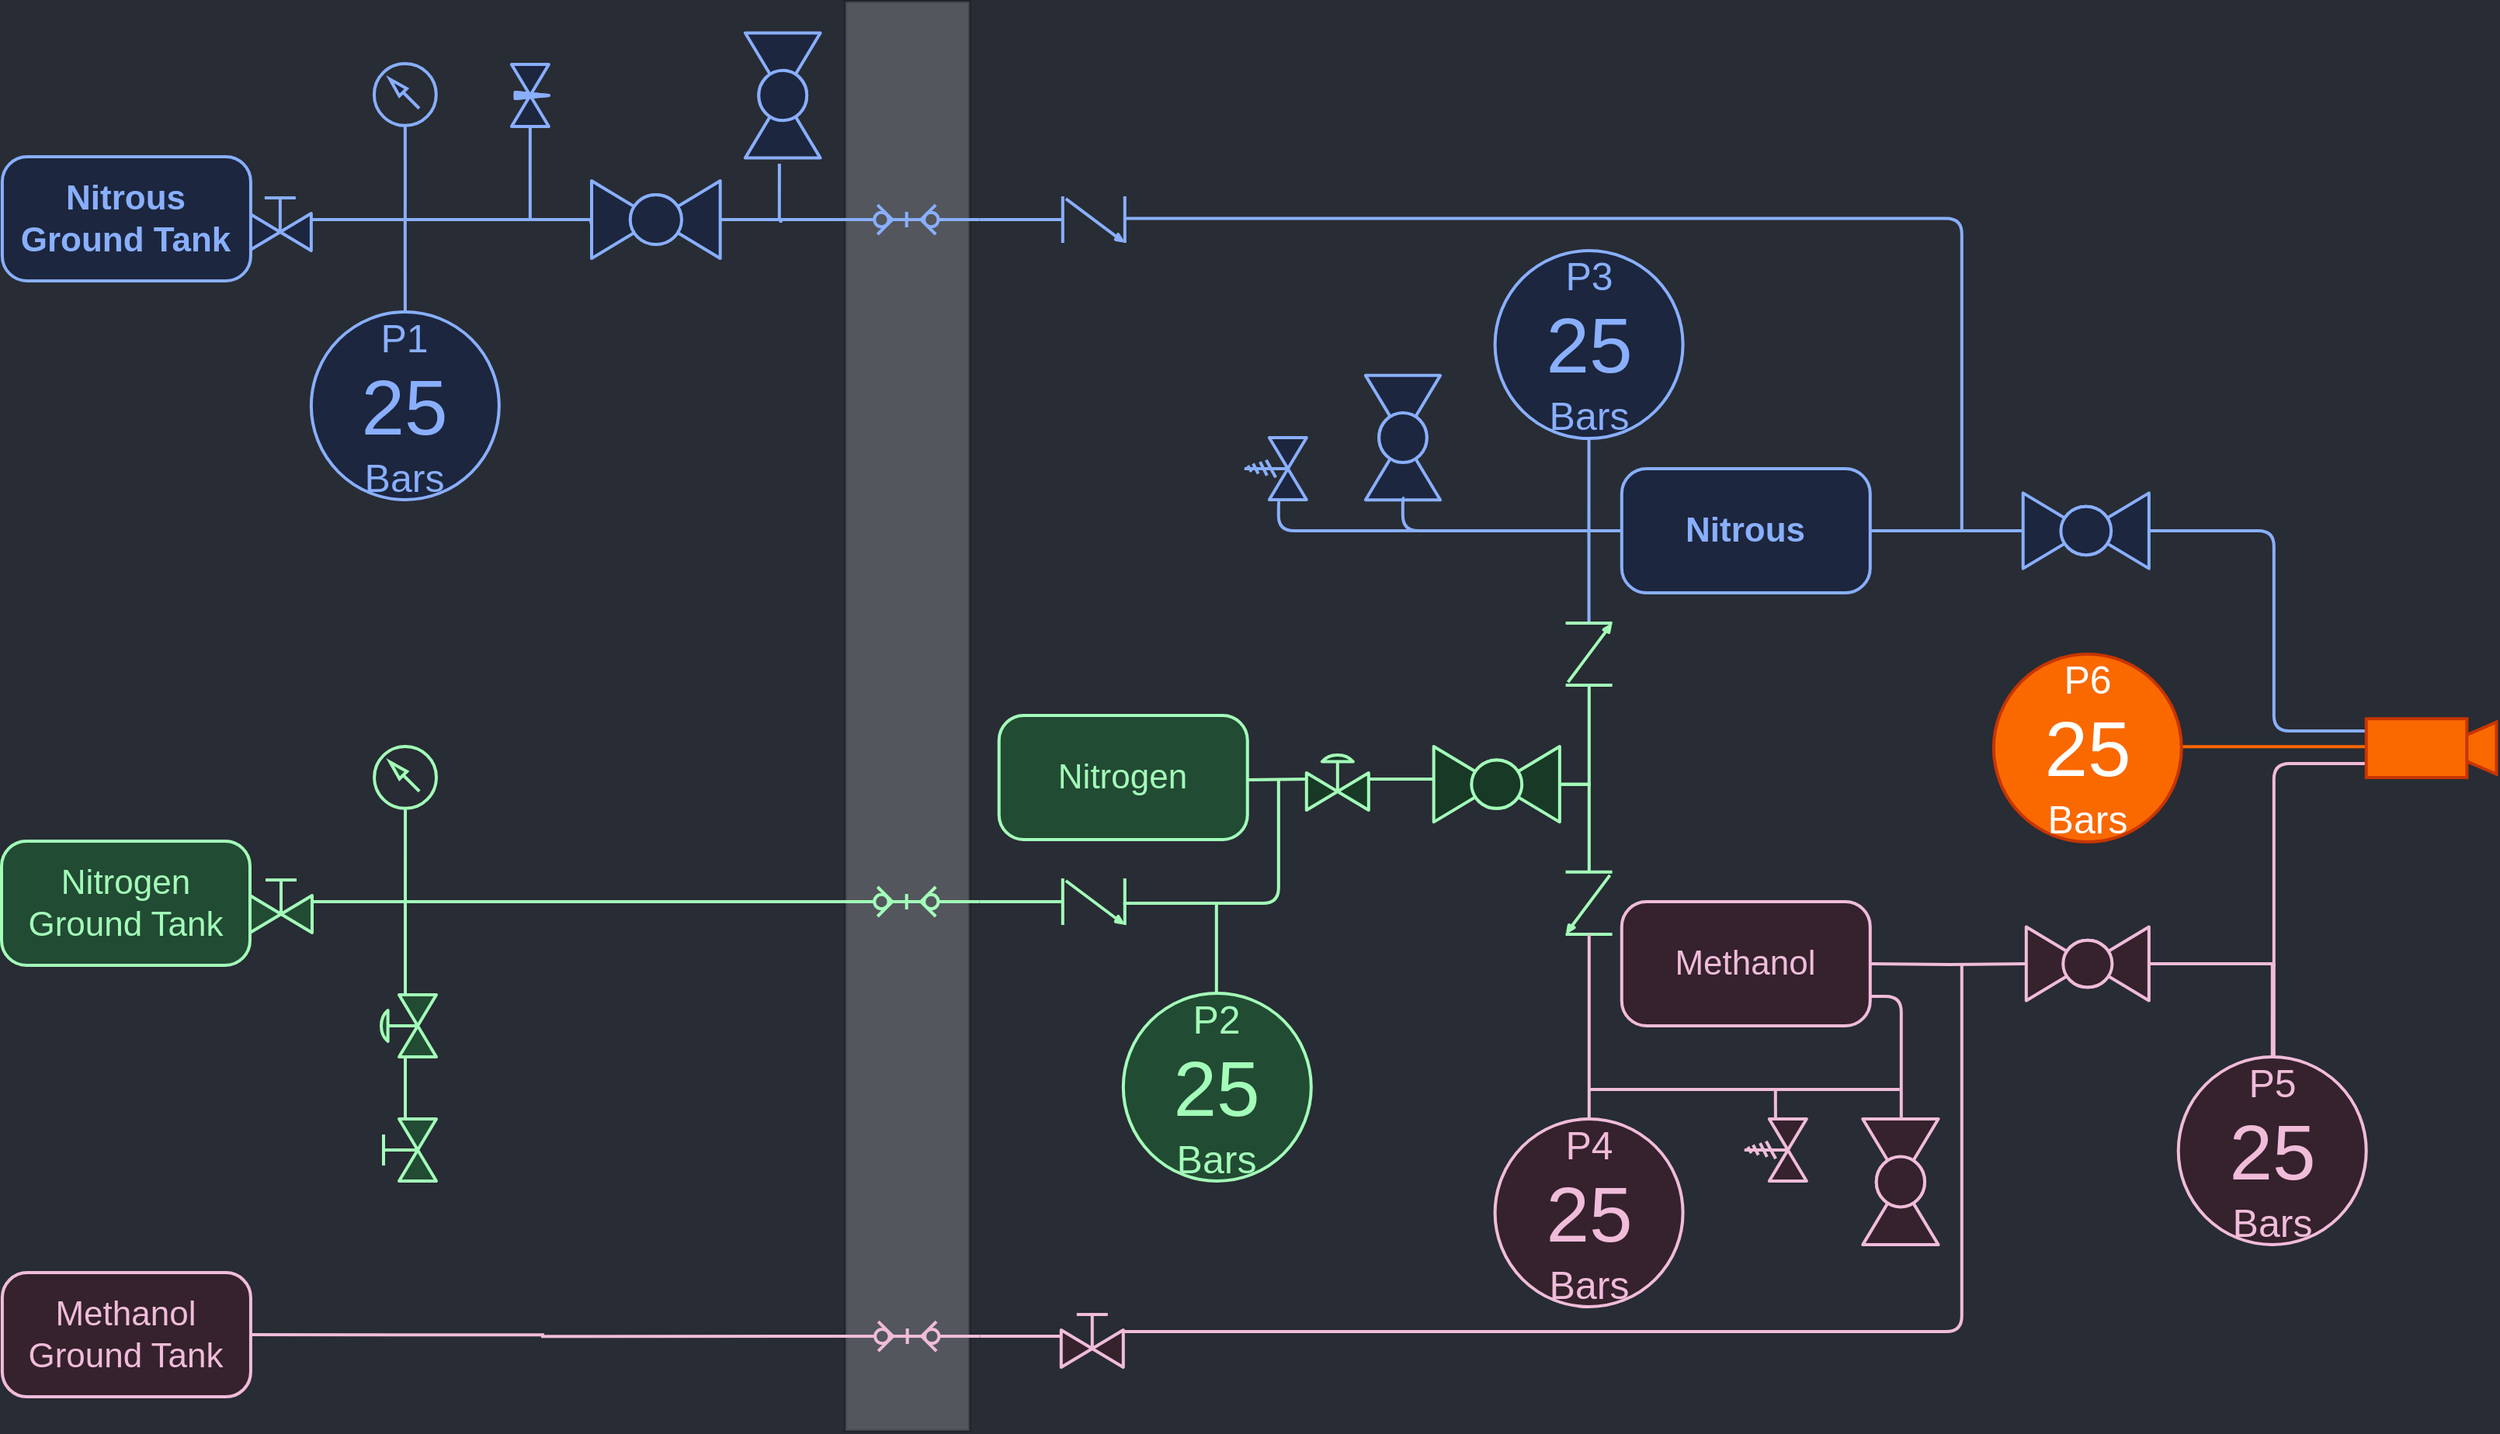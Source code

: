<mxfile version="21.7.0" type="github" pages="3">
  <diagram name="Simplified" id="CqWv-y_qysSa1M4fhtOu">
    <mxGraphModel dx="521" dy="2222" grid="1" gridSize="10" guides="1" tooltips="1" connect="1" arrows="1" fold="1" page="1" pageScale="1" pageWidth="1654" pageHeight="1169" background="#282C34" math="0" shadow="0">
      <root>
        <mxCell id="0" />
        <mxCell id="1" parent="0" />
        <mxCell id="74x6JmPRSCwgEubW2NDU-3" value="" style="rounded=0;whiteSpace=wrap;html=1;opacity=20;strokeWidth=2;" parent="1" vertex="1">
          <mxGeometry x="583.4" y="-1040" width="80" height="921" as="geometry" />
        </mxCell>
        <mxCell id="ajLOecNCnTilgNTq40M5-18" value="" style="verticalLabelPosition=bottom;aspect=fixed;html=1;verticalAlign=top;fillColor=#224B33;align=center;outlineConnect=0;shape=mxgraph.fluid_power.x11820;points=[[0.5,1,0]];rotation=0;strokeColor=#A3FEB9;strokeWidth=2;fontColor=#FAFAFA;" parent="1" vertex="1">
          <mxGeometry x="280.06" y="-560" width="39.94" height="60" as="geometry" />
        </mxCell>
        <mxCell id="ajLOecNCnTilgNTq40M5-388" style="edgeStyle=orthogonalEdgeStyle;rounded=0;orthogonalLoop=1;jettySize=auto;html=1;entryX=1.005;entryY=0.453;entryDx=0;entryDy=0;entryPerimeter=0;fillColor=#1C263E;strokeColor=#89AFFE;strokeWidth=2;endArrow=none;endFill=0;" parent="1" source="ajLOecNCnTilgNTq40M5-360" target="ajLOecNCnTilgNTq40M5-382" edge="1">
          <mxGeometry relative="1" as="geometry">
            <mxPoint x="349.43" y="-897.48" as="targetPoint" />
            <Array as="points">
              <mxPoint x="290" y="-899.54" />
              <mxPoint x="340" y="-899.54" />
            </Array>
          </mxGeometry>
        </mxCell>
        <mxCell id="Z-_9QAuxkszidowLPo6N-9" style="edgeStyle=orthogonalEdgeStyle;rounded=0;orthogonalLoop=1;jettySize=auto;html=1;entryX=0.5;entryY=0;entryDx=0;entryDy=0;strokeColor=#89AFFE;endArrow=none;endFill=0;strokeWidth=2;" parent="1" source="ajLOecNCnTilgNTq40M5-360" target="ajLOecNCnTilgNTq40M5-381" edge="1">
          <mxGeometry relative="1" as="geometry">
            <Array as="points">
              <mxPoint x="259" y="-899.54" />
              <mxPoint x="300" y="-899.54" />
            </Array>
          </mxGeometry>
        </mxCell>
        <mxCell id="ajLOecNCnTilgNTq40M5-360" value="" style="verticalLabelPosition=bottom;align=center;html=1;verticalAlign=top;pointerEvents=1;dashed=0;shape=mxgraph.pid2valves.valve;valveType=gate;actuator=man;rotation=0;fillColor=#1C263E;strokeColor=#89AFFE;fontColor=#ffffff;strokeWidth=2;" parent="1" vertex="1">
          <mxGeometry x="199.43" y="-919.48" width="40" height="40" as="geometry" />
        </mxCell>
        <mxCell id="ajLOecNCnTilgNTq40M5-399" style="edgeStyle=orthogonalEdgeStyle;rounded=0;orthogonalLoop=1;jettySize=auto;html=1;entryX=0.5;entryY=0;entryDx=0;entryDy=0;entryPerimeter=0;fillColor=#35222C;fontColor=#F0BCDA;strokeColor=#F0BCDA;strokeWidth=2;endArrow=none;endFill=0;exitX=1;exitY=0.5;exitDx=0;exitDy=0;" parent="1" source="74x6JmPRSCwgEubW2NDU-4" target="ajLOecNCnTilgNTq40M5-396" edge="1">
          <mxGeometry relative="1" as="geometry">
            <mxPoint x="200.46" y="-182.95" as="sourcePoint" />
          </mxGeometry>
        </mxCell>
        <mxCell id="ajLOecNCnTilgNTq40M5-378" style="edgeStyle=orthogonalEdgeStyle;rounded=0;orthogonalLoop=1;jettySize=auto;html=1;entryX=1;entryY=0.5;entryDx=0;entryDy=0;entryPerimeter=0;strokeColor=#A3FEB9;fillColor=#224B33;strokeWidth=2;fontColor=#FAFAFA;endArrow=none;endFill=0;" parent="1" source="ajLOecNCnTilgNTq40M5-364" target="ajLOecNCnTilgNTq40M5-367" edge="1">
          <mxGeometry relative="1" as="geometry">
            <mxPoint x="300" y="-410" as="targetPoint" />
          </mxGeometry>
        </mxCell>
        <mxCell id="ajLOecNCnTilgNTq40M5-379" style="edgeStyle=orthogonalEdgeStyle;rounded=0;orthogonalLoop=1;jettySize=auto;html=1;entryX=0.5;entryY=1;entryDx=0;entryDy=0;entryPerimeter=0;strokeColor=#A3FEB9;fillColor=#224B33;strokeWidth=2;fontColor=#FAFAFA;endArrow=none;endFill=0;" parent="1" source="ajLOecNCnTilgNTq40M5-364" target="ajLOecNCnTilgNTq40M5-18" edge="1">
          <mxGeometry relative="1" as="geometry" />
        </mxCell>
        <mxCell id="ajLOecNCnTilgNTq40M5-387" style="edgeStyle=orthogonalEdgeStyle;rounded=0;orthogonalLoop=1;jettySize=auto;html=1;strokeColor=#A3FEB9;fillColor=#224B33;strokeWidth=2;fontColor=#FAFAFA;endArrow=none;endFill=0;entryX=0.5;entryY=0;entryDx=0;entryDy=0;entryPerimeter=0;" parent="1" source="ajLOecNCnTilgNTq40M5-364" target="ajLOecNCnTilgNTq40M5-397" edge="1">
          <mxGeometry relative="1" as="geometry">
            <mxPoint x="360" y="-460" as="targetPoint" />
          </mxGeometry>
        </mxCell>
        <mxCell id="ajLOecNCnTilgNTq40M5-364" value="" style="verticalLabelPosition=bottom;align=center;html=1;verticalAlign=top;pointerEvents=1;dashed=0;shape=mxgraph.pid2valves.valve;valveType=gate;actuator=man;rotation=0;fillColor=#224B33;strokeColor=#A3FEB9;strokeWidth=2;fontColor=#FAFAFA;" parent="1" vertex="1">
          <mxGeometry x="200" y="-480" width="40" height="40" as="geometry" />
        </mxCell>
        <mxCell id="ajLOecNCnTilgNTq40M5-366" value="" style="verticalLabelPosition=bottom;align=center;html=1;verticalAlign=top;pointerEvents=1;dashed=0;shape=mxgraph.pid2valves.valve;valveType=gate;actuator=man;rotation=-90;fillColor=#224B33;strokeColor=#A3FEB9;strokeWidth=2;fontColor=#FAFAFA;" parent="1" vertex="1">
          <mxGeometry x="280" y="-320" width="40" height="40" as="geometry" />
        </mxCell>
        <mxCell id="ajLOecNCnTilgNTq40M5-402" style="edgeStyle=orthogonalEdgeStyle;rounded=0;orthogonalLoop=1;jettySize=auto;html=1;entryX=1;entryY=0.5;entryDx=0;entryDy=0;entryPerimeter=0;strokeColor=#A3FEB9;fillColor=#224B33;strokeWidth=2;fontColor=#FAFAFA;endArrow=none;endFill=0;" parent="1" source="ajLOecNCnTilgNTq40M5-367" target="ajLOecNCnTilgNTq40M5-366" edge="1">
          <mxGeometry relative="1" as="geometry" />
        </mxCell>
        <mxCell id="ajLOecNCnTilgNTq40M5-367" value="" style="verticalLabelPosition=bottom;align=center;html=1;verticalAlign=top;pointerEvents=1;dashed=0;shape=mxgraph.pid2valves.valve;valveType=gate;actuator=diaph;rotation=-90;fillColor=#224B33;strokeWidth=2;strokeColor=#A3FEB9;fontColor=#FAFAFA;" parent="1" vertex="1">
          <mxGeometry x="280" y="-400" width="40" height="40" as="geometry" />
        </mxCell>
        <mxCell id="ajLOecNCnTilgNTq40M5-413" style="edgeStyle=orthogonalEdgeStyle;rounded=0;orthogonalLoop=1;jettySize=auto;html=1;entryX=0.025;entryY=0.5;entryDx=0;entryDy=0;entryPerimeter=0;fillColor=#183926;strokeColor=#A3FEB9;strokeWidth=2;fontColor=#FAFAFA;endArrow=none;endFill=0;" parent="1" target="ajLOecNCnTilgNTq40M5-409" edge="1">
          <mxGeometry relative="1" as="geometry">
            <mxPoint x="803.4" y="-539.0" as="sourcePoint" />
          </mxGeometry>
        </mxCell>
        <mxCell id="ajLOecNCnTilgNTq40M5-398" style="edgeStyle=orthogonalEdgeStyle;rounded=0;orthogonalLoop=1;jettySize=auto;html=1;fillColor=#1C263E;strokeColor=#89AFFE;strokeWidth=2;endArrow=none;endFill=0;" parent="1" source="ajLOecNCnTilgNTq40M5-376" edge="1">
          <mxGeometry relative="1" as="geometry">
            <mxPoint x="541.83" y="-897.48" as="targetPoint" />
            <Array as="points">
              <mxPoint x="555.4" y="-899.54" />
              <mxPoint x="541.4" y="-899.54" />
            </Array>
          </mxGeometry>
        </mxCell>
        <mxCell id="ajLOecNCnTilgNTq40M5-436" value="" style="edgeStyle=orthogonalEdgeStyle;rounded=0;orthogonalLoop=1;jettySize=auto;html=1;fillColor=#1C263E;strokeColor=#89AFFE;strokeWidth=2;endArrow=none;endFill=0;exitX=0.5;exitY=1;exitDx=0;exitDy=0;exitPerimeter=0;" parent="1" source="ajLOecNCnTilgNTq40M5-376" target="ajLOecNCnTilgNTq40M5-434" edge="1">
          <mxGeometry relative="1" as="geometry">
            <Array as="points" />
            <mxPoint x="670.35" y="-901.452" as="sourcePoint" />
          </mxGeometry>
        </mxCell>
        <mxCell id="ajLOecNCnTilgNTq40M5-376" value="" style="verticalLabelPosition=bottom;aspect=fixed;html=1;verticalAlign=top;fillColor=#1C263E;align=center;outlineConnect=0;shape=mxgraph.fluid_power.x11740;points=[[0.5,0,0],[0.5,1,0]];strokeColor=#89AFFE;rotation=-90;fontColor=#ffffff;strokeWidth=2;" parent="1" vertex="1">
          <mxGeometry x="613.4" y="-946.37" width="18.98" height="93.78" as="geometry" />
        </mxCell>
        <mxCell id="ajLOecNCnTilgNTq40M5-406" style="edgeStyle=orthogonalEdgeStyle;rounded=1;orthogonalLoop=1;jettySize=auto;html=1;fillColor=#224B33;strokeColor=#A3FEB9;strokeWidth=2;fontColor=#FAFAFA;endArrow=none;endFill=0;" parent="1" source="ajLOecNCnTilgNTq40M5-377" edge="1">
          <mxGeometry relative="1" as="geometry">
            <Array as="points">
              <mxPoint x="862.4" y="-459" />
              <mxPoint x="862.4" y="-539" />
              <mxPoint x="862.4" y="-539" />
            </Array>
            <mxPoint x="862.4" y="-538" as="targetPoint" />
          </mxGeometry>
        </mxCell>
        <mxCell id="ajLOecNCnTilgNTq40M5-377" value="" style="verticalLabelPosition=bottom;align=center;html=1;verticalAlign=top;pointerEvents=1;dashed=0;shape=mxgraph.pid2valves.valve;valveType=check;rotation=0;fillColor=#224B33;strokeColor=#A3FEB9;strokeWidth=2;fontColor=#FAFAFA;" parent="1" vertex="1">
          <mxGeometry x="723.4" y="-475" width="40" height="30" as="geometry" />
        </mxCell>
        <mxCell id="e8f9cv5dE447CxC0w8QY-3" style="edgeStyle=orthogonalEdgeStyle;rounded=0;orthogonalLoop=1;jettySize=auto;html=1;strokeColor=#89AFFE;strokeWidth=2;endArrow=none;endFill=0;" parent="1" source="ajLOecNCnTilgNTq40M5-380" edge="1">
          <mxGeometry relative="1" as="geometry">
            <mxPoint x="380.43" y="-900" as="targetPoint" />
          </mxGeometry>
        </mxCell>
        <mxCell id="ajLOecNCnTilgNTq40M5-380" value="" style="verticalLabelPosition=bottom;align=center;html=1;verticalAlign=top;pointerEvents=1;dashed=0;shape=mxgraph.pid2valves.valve;valveType=needle;rotation=-90;fillColor=#1C263E;strokeColor=#89AFFE;fontColor=#ffffff;strokeWidth=2;" parent="1" vertex="1">
          <mxGeometry x="360.43" y="-991.48" width="40" height="24" as="geometry" />
        </mxCell>
        <mxCell id="ajLOecNCnTilgNTq40M5-381" value="P1&lt;br style=&quot;font-size: 25px;&quot;&gt;&lt;font style=&quot;font-size: 50px;&quot;&gt;25&lt;/font&gt;&lt;br style=&quot;font-size: 25px;&quot;&gt;Bars" style="ellipse;whiteSpace=wrap;html=1;aspect=fixed;fillColor=#1C263E;strokeColor=#89AFFE;rotation=0;fontColor=#89AFFE;strokeWidth=2;fontSize=25;" parent="1" vertex="1">
          <mxGeometry x="239.43" y="-840" width="121" height="121" as="geometry" />
        </mxCell>
        <mxCell id="ajLOecNCnTilgNTq40M5-395" style="edgeStyle=orthogonalEdgeStyle;rounded=0;orthogonalLoop=1;jettySize=auto;html=1;entryX=1.046;entryY=0.545;entryDx=0;entryDy=0;entryPerimeter=0;fillColor=#1C263E;strokeColor=#89AFFE;strokeWidth=2;endArrow=none;endFill=0;" parent="1" target="ajLOecNCnTilgNTq40M5-386" edge="1">
          <mxGeometry relative="1" as="geometry">
            <mxPoint x="481.83" y="-897.48" as="sourcePoint" />
            <Array as="points">
              <mxPoint x="481.4" y="-899.54" />
              <mxPoint x="541.4" y="-899.54" />
            </Array>
          </mxGeometry>
        </mxCell>
        <mxCell id="ajLOecNCnTilgNTq40M5-382" value="" style="verticalLabelPosition=bottom;align=center;html=1;verticalAlign=top;pointerEvents=1;dashed=0;shape=mxgraph.pid2valves.valve;valveType=ball;rotation=-180;fillColor=#1C263E;strokeColor=#89AFFE;fontColor=#ffffff;strokeWidth=2;" parent="1" vertex="1">
          <mxGeometry x="420" y="-924.46" width="82.83" height="49.97" as="geometry" />
        </mxCell>
        <mxCell id="ajLOecNCnTilgNTq40M5-386" value="" style="verticalLabelPosition=bottom;align=center;html=1;verticalAlign=top;pointerEvents=1;dashed=0;shape=mxgraph.pid2valves.valve;valveType=ball;rotation=90;fillColor=#1C263E;strokeColor=#89AFFE;fontColor=#ffffff;strokeWidth=2;" parent="1" vertex="1">
          <mxGeometry x="502.83" y="-1003.66" width="80.57" height="48.35" as="geometry" />
        </mxCell>
        <mxCell id="ajLOecNCnTilgNTq40M5-450" style="edgeStyle=orthogonalEdgeStyle;rounded=0;orthogonalLoop=1;jettySize=auto;html=1;entryX=0;entryY=0.5;entryDx=0;entryDy=0;entryPerimeter=0;fillColor=#35222C;fontColor=#F0BCDA;strokeColor=#F0BCDA;strokeWidth=2;endArrow=none;endFill=0;" parent="1" source="ajLOecNCnTilgNTq40M5-396" target="ajLOecNCnTilgNTq40M5-449" edge="1">
          <mxGeometry relative="1" as="geometry">
            <Array as="points">
              <mxPoint x="696.4" y="-180" />
            </Array>
          </mxGeometry>
        </mxCell>
        <mxCell id="ajLOecNCnTilgNTq40M5-396" value="" style="verticalLabelPosition=bottom;aspect=fixed;html=1;verticalAlign=top;fillColor=#35222C;align=center;outlineConnect=0;shape=mxgraph.fluid_power.x11740;points=[[0.5,0,0],[0.5,1,0]];strokeColor=#F0BCDA;rotation=-90;fontColor=#F0BCDA;strokeWidth=2;" parent="1" vertex="1">
          <mxGeometry x="613.86" y="-226.84" width="18.98" height="93.78" as="geometry" />
        </mxCell>
        <mxCell id="ajLOecNCnTilgNTq40M5-411" style="edgeStyle=orthogonalEdgeStyle;rounded=0;orthogonalLoop=1;jettySize=auto;html=1;entryX=0;entryY=0.5;entryDx=0;entryDy=0;entryPerimeter=0;fillColor=#224B33;strokeColor=#A3FEB9;strokeWidth=2;fontColor=#FAFAFA;endArrow=none;endFill=0;" parent="1" source="ajLOecNCnTilgNTq40M5-397" target="ajLOecNCnTilgNTq40M5-377" edge="1">
          <mxGeometry relative="1" as="geometry">
            <Array as="points">
              <mxPoint x="673.4" y="-460" />
              <mxPoint x="673.4" y="-460" />
            </Array>
          </mxGeometry>
        </mxCell>
        <mxCell id="ajLOecNCnTilgNTq40M5-397" value="" style="verticalLabelPosition=bottom;aspect=fixed;html=1;verticalAlign=top;fillColor=#224B33;align=center;outlineConnect=0;shape=mxgraph.fluid_power.x11740;points=[[0.5,0,0],[0.5,1,0]];strokeColor=#A3FEB9;rotation=-90;strokeWidth=2;fontColor=#FAFAFA;" parent="1" vertex="1">
          <mxGeometry x="613.4" y="-506.89" width="18.98" height="93.78" as="geometry" />
        </mxCell>
        <mxCell id="ajLOecNCnTilgNTq40M5-414" style="edgeStyle=orthogonalEdgeStyle;rounded=0;orthogonalLoop=1;jettySize=auto;html=1;fillColor=#183926;strokeColor=#A3FEB9;strokeWidth=2;fontColor=#FAFAFA;endArrow=none;endFill=0;" parent="1" source="ajLOecNCnTilgNTq40M5-409" edge="1">
          <mxGeometry relative="1" as="geometry">
            <mxPoint x="963.4" y="-539" as="targetPoint" />
          </mxGeometry>
        </mxCell>
        <mxCell id="ajLOecNCnTilgNTq40M5-409" value="" style="verticalLabelPosition=bottom;align=center;html=1;verticalAlign=top;pointerEvents=1;dashed=0;shape=mxgraph.pid2valves.valve;valveType=gate;actuator=diaph;rotation=0;fillColor=#183926;strokeWidth=2;strokeColor=#A3FEB9;fontColor=#FAFAFA;" parent="1" vertex="1">
          <mxGeometry x="880.4" y="-559" width="40" height="40" as="geometry" />
        </mxCell>
        <mxCell id="ajLOecNCnTilgNTq40M5-440" style="edgeStyle=orthogonalEdgeStyle;rounded=0;orthogonalLoop=1;jettySize=auto;html=1;fontColor=#FAFAFA;strokeWidth=2;fillColor=#183926;strokeColor=#A3FEB9;endArrow=none;endFill=0;" parent="1" source="ajLOecNCnTilgNTq40M5-412" edge="1">
          <mxGeometry relative="1" as="geometry">
            <mxPoint x="1062.4" y="-599" as="targetPoint" />
            <Array as="points">
              <mxPoint x="1062.4" y="-536" />
            </Array>
          </mxGeometry>
        </mxCell>
        <mxCell id="ajLOecNCnTilgNTq40M5-441" style="edgeStyle=orthogonalEdgeStyle;rounded=0;orthogonalLoop=1;jettySize=auto;html=1;fontColor=#FAFAFA;strokeWidth=2;fillColor=#183926;strokeColor=#A3FEB9;endArrow=none;endFill=0;entryX=0.002;entryY=0.496;entryDx=0;entryDy=0;entryPerimeter=0;" parent="1" source="ajLOecNCnTilgNTq40M5-412" target="ajLOecNCnTilgNTq40M5-417" edge="1">
          <mxGeometry relative="1" as="geometry">
            <mxPoint x="1102.4" y="-529" as="targetPoint" />
            <Array as="points">
              <mxPoint x="1062.4" y="-536" />
            </Array>
          </mxGeometry>
        </mxCell>
        <mxCell id="ajLOecNCnTilgNTq40M5-412" value="" style="verticalLabelPosition=bottom;align=center;html=1;verticalAlign=top;pointerEvents=1;dashed=0;shape=mxgraph.pid2valves.valve;valveType=ball;rotation=-180;fillColor=#183926;strokeColor=#A3FEB9;strokeWidth=2;fontColor=#FAFAFA;" parent="1" vertex="1">
          <mxGeometry x="962.33" y="-560" width="81.09" height="48.67" as="geometry" />
        </mxCell>
        <mxCell id="ajLOecNCnTilgNTq40M5-454" style="edgeStyle=orthogonalEdgeStyle;rounded=0;orthogonalLoop=1;jettySize=auto;html=1;strokeColor=#89AFFE;strokeWidth=2;fillColor=#1C263E;endArrow=none;endFill=0;" parent="1" edge="1">
          <mxGeometry relative="1" as="geometry">
            <mxPoint x="1363.4" y="-699" as="targetPoint" />
            <mxPoint x="1243.49" y="-698.979" as="sourcePoint" />
          </mxGeometry>
        </mxCell>
        <mxCell id="ajLOecNCnTilgNTq40M5-443" style="edgeStyle=orthogonalEdgeStyle;rounded=1;orthogonalLoop=1;jettySize=auto;html=1;entryX=0.975;entryY=0.501;entryDx=0;entryDy=0;entryPerimeter=0;fontColor=#FAFAFA;strokeWidth=2;fillColor=#183926;strokeColor=#F0BCDA;endArrow=none;endFill=0;" parent="1" target="ajLOecNCnTilgNTq40M5-421" edge="1">
          <mxGeometry relative="1" as="geometry">
            <mxPoint x="1182.4" y="-339" as="sourcePoint" />
            <Array as="points">
              <mxPoint x="1182.4" y="-339" />
            </Array>
          </mxGeometry>
        </mxCell>
        <mxCell id="ajLOecNCnTilgNTq40M5-447" style="edgeStyle=orthogonalEdgeStyle;rounded=1;orthogonalLoop=1;jettySize=auto;html=1;fillColor=#183926;strokeColor=#F0BCDA;strokeWidth=2;endArrow=none;endFill=0;fontColor=#F0BCDA;" parent="1" edge="1">
          <mxGeometry relative="1" as="geometry">
            <Array as="points">
              <mxPoint x="1262.4" y="-339" />
            </Array>
            <mxPoint x="1262.4" y="-339" as="targetPoint" />
            <mxPoint x="1062.4" y="-339" as="sourcePoint" />
          </mxGeometry>
        </mxCell>
        <mxCell id="ajLOecNCnTilgNTq40M5-417" value="" style="verticalLabelPosition=bottom;align=center;html=1;verticalAlign=top;pointerEvents=1;dashed=0;shape=mxgraph.pid2valves.valve;valveType=check;rotation=90;fontColor=#FAFAFA;strokeWidth=2;fillColor=#183926;strokeColor=#A3FEB9;" parent="1" vertex="1">
          <mxGeometry x="1042.24" y="-474.04" width="40.09" height="30" as="geometry" />
        </mxCell>
        <mxCell id="ajLOecNCnTilgNTq40M5-428" style="edgeStyle=orthogonalEdgeStyle;rounded=1;orthogonalLoop=1;jettySize=auto;html=1;entryX=0.5;entryY=0;entryDx=0;entryDy=0;entryPerimeter=0;fillColor=#183926;strokeColor=#89AFFE;strokeWidth=2;endArrow=none;endFill=0;" parent="1" edge="1">
          <mxGeometry relative="1" as="geometry">
            <Array as="points">
              <mxPoint x="1023.4" y="-699" />
            </Array>
            <mxPoint x="1083.49" y="-699.0" as="targetPoint" />
            <mxPoint x="1022.4" y="-699" as="sourcePoint" />
          </mxGeometry>
        </mxCell>
        <mxCell id="ajLOecNCnTilgNTq40M5-433" style="edgeStyle=orthogonalEdgeStyle;rounded=1;orthogonalLoop=1;jettySize=auto;html=1;fillColor=#183926;strokeColor=#89AFFE;strokeWidth=2;endArrow=none;endFill=0;entryX=-0.025;entryY=0.575;entryDx=0;entryDy=0;entryPerimeter=0;" parent="1" target="ajLOecNCnTilgNTq40M5-424" edge="1">
          <mxGeometry relative="1" as="geometry">
            <mxPoint x="823.4" y="-719" as="targetPoint" />
            <Array as="points">
              <mxPoint x="1023.4" y="-699" />
              <mxPoint x="862.4" y="-699" />
              <mxPoint x="862.4" y="-718" />
            </Array>
            <mxPoint x="1022.4" y="-699" as="sourcePoint" />
          </mxGeometry>
        </mxCell>
        <mxCell id="Z-_9QAuxkszidowLPo6N-11" style="edgeStyle=orthogonalEdgeStyle;rounded=0;orthogonalLoop=1;jettySize=auto;html=1;endArrow=none;endFill=0;strokeColor=#89AFFE;strokeWidth=2;entryX=0.5;entryY=1;entryDx=0;entryDy=0;" parent="1" source="ajLOecNCnTilgNTq40M5-419" edge="1">
          <mxGeometry relative="1" as="geometry">
            <mxPoint x="1062.285" y="-759" as="targetPoint" />
            <Array as="points" />
          </mxGeometry>
        </mxCell>
        <mxCell id="ajLOecNCnTilgNTq40M5-419" value="" style="verticalLabelPosition=bottom;align=center;html=1;verticalAlign=top;pointerEvents=1;dashed=0;shape=mxgraph.pid2valves.valve;valveType=check;rotation=-90;fillColor=#183926;strokeColor=#A3FEB9;strokeWidth=2;" parent="1" vertex="1">
          <mxGeometry x="1042.24" y="-634.5" width="40.09" height="30" as="geometry" />
        </mxCell>
        <mxCell id="ajLOecNCnTilgNTq40M5-463" style="edgeStyle=orthogonalEdgeStyle;rounded=0;orthogonalLoop=1;jettySize=auto;html=1;entryX=1;entryY=0.5;entryDx=0;entryDy=0;entryPerimeter=0;fillColor=#35222C;fontColor=#F0BCDA;strokeColor=#F0BCDA;strokeWidth=2;endArrow=none;endFill=0;" parent="1" target="ajLOecNCnTilgNTq40M5-460" edge="1">
          <mxGeometry relative="1" as="geometry">
            <mxPoint x="1243.49" y="-420" as="sourcePoint" />
          </mxGeometry>
        </mxCell>
        <mxCell id="ajLOecNCnTilgNTq40M5-421" value="" style="verticalLabelPosition=bottom;align=center;html=1;verticalAlign=top;pointerEvents=1;dashed=0;shape=mxgraph.pid2valves.valve;valveType=gate;actuator=spring;rotation=-90;fontColor=#F0BCDA;strokeWidth=2;fillColor=#35222C;strokeColor=#F0BCDA;" parent="1" vertex="1">
          <mxGeometry x="1162.4" y="-320" width="40" height="40" as="geometry" />
        </mxCell>
        <mxCell id="Z-_9QAuxkszidowLPo6N-10" style="edgeStyle=orthogonalEdgeStyle;rounded=1;orthogonalLoop=1;jettySize=auto;html=1;strokeColor=#F0BCDA;endArrow=none;endFill=0;strokeWidth=2;fontColor=#F0BCDA;" parent="1" target="74x6JmPRSCwgEubW2NDU-21" edge="1">
          <mxGeometry relative="1" as="geometry">
            <mxPoint x="1263.4" y="-320" as="sourcePoint" />
            <Array as="points">
              <mxPoint x="1263.4" y="-320" />
              <mxPoint x="1263.4" y="-399" />
            </Array>
          </mxGeometry>
        </mxCell>
        <mxCell id="ajLOecNCnTilgNTq40M5-423" value="" style="verticalLabelPosition=bottom;align=center;html=1;verticalAlign=top;pointerEvents=1;dashed=0;shape=mxgraph.pid2valves.valve;valveType=ball;rotation=-90;fillColor=#35222C;strokeColor=#F0BCDA;strokeWidth=2;fontColor=#F0BCDA;" parent="1" vertex="1">
          <mxGeometry x="1222.4" y="-303.83" width="81.09" height="48.67" as="geometry" />
        </mxCell>
        <mxCell id="ajLOecNCnTilgNTq40M5-424" value="" style="verticalLabelPosition=bottom;align=center;html=1;verticalAlign=top;pointerEvents=1;dashed=0;shape=mxgraph.pid2valves.valve;valveType=gate;actuator=spring;rotation=-90;fillColor=#1C263E;strokeColor=#89AFFE;strokeWidth=2;" parent="1" vertex="1">
          <mxGeometry x="840.4" y="-759" width="40" height="40" as="geometry" />
        </mxCell>
        <mxCell id="ajLOecNCnTilgNTq40M5-426" value="" style="verticalLabelPosition=bottom;align=center;html=1;verticalAlign=top;pointerEvents=1;dashed=0;shape=mxgraph.pid2valves.valve;valveType=ball;rotation=-90;fillColor=#1C263E;strokeColor=#89AFFE;strokeWidth=2;" parent="1" vertex="1">
          <mxGeometry x="902.4" y="-783.05" width="80.16" height="48.11" as="geometry" />
        </mxCell>
        <mxCell id="ajLOecNCnTilgNTq40M5-438" style="edgeStyle=orthogonalEdgeStyle;rounded=1;orthogonalLoop=1;jettySize=auto;html=1;fillColor=#1C263E;strokeColor=#89AFFE;strokeWidth=2;endArrow=none;endFill=0;exitX=0.996;exitY=0.473;exitDx=0;exitDy=0;exitPerimeter=0;" parent="1" source="ajLOecNCnTilgNTq40M5-434" edge="1">
          <mxGeometry relative="1" as="geometry">
            <Array as="points">
              <mxPoint x="1302.4" y="-900" />
            </Array>
            <mxPoint x="1302.4" y="-699" as="targetPoint" />
            <mxPoint x="1065.857" y="-857.94" as="sourcePoint" />
          </mxGeometry>
        </mxCell>
        <mxCell id="ajLOecNCnTilgNTq40M5-434" value="" style="verticalLabelPosition=bottom;align=center;html=1;verticalAlign=top;pointerEvents=1;dashed=0;shape=mxgraph.pid2valves.valve;valveType=check;rotation=0;fillColor=#1C263E;strokeColor=#89AFFE;fontColor=#ffffff;strokeWidth=2;" parent="1" vertex="1">
          <mxGeometry x="723.4" y="-914.47" width="40" height="30" as="geometry" />
        </mxCell>
        <mxCell id="ajLOecNCnTilgNTq40M5-451" style="edgeStyle=orthogonalEdgeStyle;rounded=1;orthogonalLoop=1;jettySize=auto;html=1;fillColor=#35222C;fontColor=#F0BCDA;strokeColor=#F0BCDA;strokeWidth=2;endArrow=none;endFill=0;" parent="1" source="ajLOecNCnTilgNTq40M5-449" edge="1">
          <mxGeometry relative="1" as="geometry">
            <Array as="points">
              <mxPoint x="1302.4" y="-183" />
              <mxPoint x="1302.4" y="-415" />
            </Array>
            <mxPoint x="1302.4" y="-419" as="targetPoint" />
          </mxGeometry>
        </mxCell>
        <mxCell id="ajLOecNCnTilgNTq40M5-449" value="" style="verticalLabelPosition=bottom;align=center;html=1;verticalAlign=top;pointerEvents=1;dashed=0;shape=mxgraph.pid2valves.valve;valveType=gate;actuator=man;rotation=0;fillColor=#35222C;strokeColor=#F0BCDA;fontColor=#F0BCDA;strokeWidth=2;" parent="1" vertex="1">
          <mxGeometry x="722.4" y="-200" width="40" height="40" as="geometry" />
        </mxCell>
        <mxCell id="ajLOecNCnTilgNTq40M5-452" value="" style="verticalLabelPosition=bottom;align=center;dashed=0;html=1;verticalAlign=top;shape=mxgraph.pid.piping.concentric_reducer;rotation=-180;fillColor=#fa6800;strokeWidth=2;fontColor=#000000;strokeColor=#C73500;" parent="1" vertex="1">
          <mxGeometry x="1627.32" y="-575.76" width="19.4" height="33.64" as="geometry" />
        </mxCell>
        <mxCell id="ajLOecNCnTilgNTq40M5-465" style="edgeStyle=orthogonalEdgeStyle;rounded=1;orthogonalLoop=1;jettySize=auto;html=1;fillColor=#35222C;fontColor=#F0BCDA;strokeColor=#F0BCDA;strokeWidth=2;endArrow=none;endFill=0;" parent="1" edge="1">
          <mxGeometry relative="1" as="geometry">
            <mxPoint x="1563.4" y="-549" as="targetPoint" />
            <Array as="points">
              <mxPoint x="1503.4" y="-420" />
              <mxPoint x="1503.4" y="-549" />
              <mxPoint x="1562.4" y="-549" />
            </Array>
            <mxPoint x="1502.4" y="-419" as="sourcePoint" />
          </mxGeometry>
        </mxCell>
        <mxCell id="ajLOecNCnTilgNTq40M5-470" style="edgeStyle=orthogonalEdgeStyle;rounded=0;orthogonalLoop=1;jettySize=auto;html=1;entryX=0.5;entryY=0;entryDx=0;entryDy=0;fillColor=#35222C;fontColor=#F0BCDA;strokeColor=#F0BCDA;strokeWidth=2;endArrow=none;endFill=0;" parent="1" source="zqgp1eVkDC1aHu_Qi479-7" edge="1">
          <mxGeometry relative="1" as="geometry">
            <mxPoint x="1502.86" y="-360" as="targetPoint" />
            <Array as="points">
              <mxPoint x="1503.4" y="-420" />
              <mxPoint x="1503.4" y="-358" />
            </Array>
          </mxGeometry>
        </mxCell>
        <mxCell id="ajLOecNCnTilgNTq40M5-460" value="" style="verticalLabelPosition=bottom;align=center;html=1;verticalAlign=top;pointerEvents=1;dashed=0;shape=mxgraph.pid2valves.valve;valveType=ball;rotation=-180;fillColor=#35222C;strokeColor=#F0BCDA;fontColor=#F0BCDA;strokeWidth=2;" parent="1" vertex="1">
          <mxGeometry x="1343.91" y="-443.71" width="79.02" height="47.42" as="geometry" />
        </mxCell>
        <mxCell id="ajLOecNCnTilgNTq40M5-466" style="edgeStyle=orthogonalEdgeStyle;rounded=1;orthogonalLoop=1;jettySize=auto;html=1;entryX=-0.003;entryY=0.195;entryDx=0;entryDy=0;strokeColor=#89AFFE;strokeWidth=2;fillColor=#1C263E;endArrow=none;endFill=0;entryPerimeter=0;" parent="1" source="ajLOecNCnTilgNTq40M5-461" target="ajLOecNCnTilgNTq40M5-453" edge="1">
          <mxGeometry relative="1" as="geometry">
            <Array as="points">
              <mxPoint x="1503.4" y="-699" />
              <mxPoint x="1503.4" y="-570" />
              <mxPoint x="1562.4" y="-570" />
            </Array>
          </mxGeometry>
        </mxCell>
        <mxCell id="ajLOecNCnTilgNTq40M5-461" value="" style="verticalLabelPosition=bottom;align=center;html=1;verticalAlign=top;pointerEvents=1;dashed=0;shape=mxgraph.pid2valves.valve;valveType=ball;rotation=-180;fillColor=#1C263E;strokeColor=#89AFFE;strokeWidth=2;" parent="1" vertex="1">
          <mxGeometry x="1341.86" y="-723.32" width="81.07" height="48.65" as="geometry" />
        </mxCell>
        <mxCell id="ajLOecNCnTilgNTq40M5-467" style="edgeStyle=orthogonalEdgeStyle;rounded=0;orthogonalLoop=1;jettySize=auto;html=1;entryX=0;entryY=0.5;entryDx=0;entryDy=0;fillColor=#fa6800;strokeColor=#FA6800;endArrow=none;endFill=0;strokeWidth=2;" parent="1" target="ajLOecNCnTilgNTq40M5-453" edge="1">
          <mxGeometry relative="1" as="geometry">
            <Array as="points">
              <mxPoint x="1563.4" y="-560" />
            </Array>
            <mxPoint x="1443.452" y="-559.933" as="sourcePoint" />
          </mxGeometry>
        </mxCell>
        <mxCell id="74x6JmPRSCwgEubW2NDU-4" value="Methanol Ground Tank" style="rounded=1;whiteSpace=wrap;html=1;arcSize=20;fontSize=22;strokeColor=#F0BCDA;fillColor=#35222C;fontColor=#F0BCDA;strokeWidth=2;" parent="1" vertex="1">
          <mxGeometry x="40.46" y="-220.95" width="160" height="80" as="geometry" />
        </mxCell>
        <mxCell id="74x6JmPRSCwgEubW2NDU-5" value="Nitrogen Ground Tank" style="rounded=1;whiteSpace=wrap;html=1;arcSize=20;fontSize=22;strokeColor=#A3FEB9;fillColor=#224B33;fontColor=#A3FEB9;strokeWidth=2;" parent="1" vertex="1">
          <mxGeometry x="40" y="-499.04" width="160" height="80" as="geometry" />
        </mxCell>
        <mxCell id="74x6JmPRSCwgEubW2NDU-6" value="Nitrous Ground Tank" style="rounded=1;whiteSpace=wrap;html=1;arcSize=20;fillColor=#1C263E;strokeColor=#89AFFE;fontColor=#89AFFE;fontStyle=1;fontSize=22;strokeWidth=2;" parent="1" vertex="1">
          <mxGeometry x="40.46" y="-940" width="160" height="80" as="geometry" />
        </mxCell>
        <mxCell id="74x6JmPRSCwgEubW2NDU-13" value="Nitrous" style="rounded=1;whiteSpace=wrap;html=1;arcSize=20;fillColor=#1C263E;strokeColor=#89AFFE;fontColor=#89AFFE;fontStyle=1;fontSize=22;strokeWidth=2;" parent="1" vertex="1">
          <mxGeometry x="1083.4" y="-739" width="160" height="80" as="geometry" />
        </mxCell>
        <mxCell id="74x6JmPRSCwgEubW2NDU-14" value="Nitrogen" style="rounded=1;whiteSpace=wrap;html=1;arcSize=20;fontSize=22;strokeColor=#A3FEB9;fillColor=#224B33;fontColor=#A3FEB9;strokeWidth=2;" parent="1" vertex="1">
          <mxGeometry x="682.37" y="-580" width="160" height="80" as="geometry" />
        </mxCell>
        <mxCell id="74x6JmPRSCwgEubW2NDU-17" style="edgeStyle=orthogonalEdgeStyle;rounded=0;orthogonalLoop=1;jettySize=auto;html=1;fillColor=#224B33;strokeColor=#A3FEB9;strokeWidth=2;fontColor=#FAFAFA;endArrow=none;endFill=0;exitX=0.975;exitY=0.533;exitDx=0;exitDy=0;exitPerimeter=0;entryX=0.5;entryY=0;entryDx=0;entryDy=0;" parent="1" source="ajLOecNCnTilgNTq40M5-377" edge="1">
          <mxGeometry relative="1" as="geometry">
            <Array as="points">
              <mxPoint x="822.4" y="-459" />
              <mxPoint x="822.4" y="-400" />
            </Array>
            <mxPoint x="773.4" y="-449" as="sourcePoint" />
            <mxPoint x="819.9" y="-400" as="targetPoint" />
          </mxGeometry>
        </mxCell>
        <mxCell id="74x6JmPRSCwgEubW2NDU-21" value="Methanol" style="rounded=1;whiteSpace=wrap;html=1;arcSize=20;fontSize=22;strokeColor=#F0BCDA;fillColor=#35222C;fontColor=#F0BCDA;strokeWidth=2;" parent="1" vertex="1">
          <mxGeometry x="1083.4" y="-460" width="160" height="80" as="geometry" />
        </mxCell>
        <mxCell id="Z-_9QAuxkszidowLPo6N-4" style="edgeStyle=orthogonalEdgeStyle;rounded=0;orthogonalLoop=1;jettySize=auto;html=1;entryX=0.5;entryY=0;entryDx=0;entryDy=0;fillColor=#183926;strokeColor=#F0BCDA;strokeWidth=2;endArrow=none;endFill=0;fontColor=#F0BCDA;" parent="1" edge="1">
          <mxGeometry relative="1" as="geometry">
            <Array as="points">
              <mxPoint x="1062.4" y="-439" />
              <mxPoint x="1062.4" y="-320" />
            </Array>
            <mxPoint x="1063.44" y="-320" as="targetPoint" />
            <mxPoint x="1062.4" y="-439" as="sourcePoint" />
          </mxGeometry>
        </mxCell>
        <mxCell id="Z-_9QAuxkszidowLPo6N-7" style="edgeStyle=orthogonalEdgeStyle;rounded=1;orthogonalLoop=1;jettySize=auto;html=1;fillColor=#183926;strokeColor=#89AFFE;strokeWidth=2;endArrow=none;endFill=0;" parent="1" edge="1">
          <mxGeometry relative="1" as="geometry">
            <mxPoint x="943.4" y="-720" as="targetPoint" />
            <Array as="points">
              <mxPoint x="1022.4" y="-699" />
              <mxPoint x="942.4" y="-699" />
              <mxPoint x="942.4" y="-720" />
            </Array>
            <mxPoint x="1022.4" y="-699" as="sourcePoint" />
          </mxGeometry>
        </mxCell>
        <mxCell id="ajLOecNCnTilgNTq40M5-453" value="" style="rounded=0;whiteSpace=wrap;html=1;rotation=0;fillColor=#FA6800;strokeWidth=2;fontColor=#000000;strokeColor=#C73500;" parent="1" vertex="1">
          <mxGeometry x="1562.86" y="-577.88" width="64.82" height="37.88" as="geometry" />
        </mxCell>
        <mxCell id="e8f9cv5dE447CxC0w8QY-2" style="edgeStyle=orthogonalEdgeStyle;rounded=0;orthogonalLoop=1;jettySize=auto;html=1;strokeColor=#89AFFE;strokeWidth=2;endArrow=none;endFill=0;" parent="1" source="e8f9cv5dE447CxC0w8QY-1" edge="1">
          <mxGeometry relative="1" as="geometry">
            <mxPoint x="299.93" y="-900.0" as="targetPoint" />
          </mxGeometry>
        </mxCell>
        <mxCell id="e8f9cv5dE447CxC0w8QY-1" value="" style="verticalLabelPosition=bottom;aspect=fixed;html=1;verticalAlign=top;fillColor=#1C263E;align=center;outlineConnect=0;shape=mxgraph.fluid_power.x11820;points=[[0.5,1,0]];rotation=0;strokeColor=#89AFFE;strokeWidth=2;fontColor=#FAFAFA;" parent="1" vertex="1">
          <mxGeometry x="279.96" y="-1000" width="39.94" height="60" as="geometry" />
        </mxCell>
        <mxCell id="zqgp1eVkDC1aHu_Qi479-4" value="P3&lt;br style=&quot;font-size: 25px;&quot;&gt;&lt;font style=&quot;font-size: 50px;&quot;&gt;25&lt;/font&gt;&lt;br style=&quot;font-size: 25px;&quot;&gt;Bars" style="ellipse;whiteSpace=wrap;html=1;aspect=fixed;fillColor=#1C263E;strokeColor=#89AFFE;rotation=0;fontColor=#89AFFE;strokeWidth=2;fontSize=25;" parent="1" vertex="1">
          <mxGeometry x="1001.79" y="-879.48" width="121" height="121" as="geometry" />
        </mxCell>
        <mxCell id="zqgp1eVkDC1aHu_Qi479-5" value="P2&lt;br style=&quot;font-size: 25px;&quot;&gt;&lt;font style=&quot;font-size: 50px;&quot;&gt;25&lt;/font&gt;&lt;br style=&quot;font-size: 25px;&quot;&gt;Bars" style="ellipse;whiteSpace=wrap;html=1;aspect=fixed;fillColor=#224B33;strokeColor=#A3FEB9;rotation=0;fontColor=#A3FEB9;strokeWidth=2;fontSize=25;" parent="1" vertex="1">
          <mxGeometry x="762.4" y="-401" width="121" height="121" as="geometry" />
        </mxCell>
        <mxCell id="zqgp1eVkDC1aHu_Qi479-6" value="P4&lt;br style=&quot;font-size: 25px;&quot;&gt;&lt;font style=&quot;font-size: 50px;&quot;&gt;25&lt;/font&gt;&lt;br style=&quot;font-size: 25px;&quot;&gt;Bars" style="ellipse;whiteSpace=wrap;html=1;aspect=fixed;fillColor=#35222C;strokeColor=#F0BCDA;rotation=0;fontColor=#F0BCDA;strokeWidth=2;fontSize=25;" parent="1" vertex="1">
          <mxGeometry x="1001.79" y="-320" width="121" height="121" as="geometry" />
        </mxCell>
        <mxCell id="zqgp1eVkDC1aHu_Qi479-8" value="" style="edgeStyle=orthogonalEdgeStyle;rounded=0;orthogonalLoop=1;jettySize=auto;html=1;entryX=0.5;entryY=0;entryDx=0;entryDy=0;fillColor=#35222C;fontColor=#F0BCDA;strokeColor=#F0BCDA;strokeWidth=2;endArrow=none;endFill=0;" parent="1" source="ajLOecNCnTilgNTq40M5-460" target="zqgp1eVkDC1aHu_Qi479-7" edge="1">
          <mxGeometry relative="1" as="geometry">
            <mxPoint x="1502.86" y="-360" as="targetPoint" />
            <Array as="points" />
            <mxPoint x="1423" y="-420" as="sourcePoint" />
          </mxGeometry>
        </mxCell>
        <mxCell id="zqgp1eVkDC1aHu_Qi479-7" value="P5&lt;br style=&quot;font-size: 25px;&quot;&gt;&lt;font style=&quot;font-size: 50px;&quot;&gt;25&lt;/font&gt;&lt;br style=&quot;font-size: 25px;&quot;&gt;Bars" style="ellipse;whiteSpace=wrap;html=1;aspect=fixed;fillColor=#35222C;strokeColor=#F0BCDA;rotation=0;fontColor=#F0BCDA;strokeWidth=2;fontSize=25;" parent="1" vertex="1">
          <mxGeometry x="1441.86" y="-360" width="121" height="121" as="geometry" />
        </mxCell>
        <mxCell id="zqgp1eVkDC1aHu_Qi479-9" value="P6&lt;br style=&quot;font-size: 25px;&quot;&gt;&lt;font style=&quot;font-size: 50px;&quot;&gt;25&lt;/font&gt;&lt;br style=&quot;font-size: 25px;&quot;&gt;Bars" style="ellipse;whiteSpace=wrap;html=1;aspect=fixed;fillColor=#FA6800;strokeColor=#C73500;rotation=0;fontColor=#fFFFFf;strokeWidth=2;fontSize=25;" parent="1" vertex="1">
          <mxGeometry x="1322.92" y="-619.44" width="121" height="121" as="geometry" />
        </mxCell>
      </root>
    </mxGraphModel>
  </diagram>
  <diagram id="HsSIx2BidomNkE-0ggk1" name="Page-2">
    <mxGraphModel dx="3053" dy="1868" grid="1" gridSize="10" guides="1" tooltips="1" connect="1" arrows="1" fold="1" page="1" pageScale="1" pageWidth="1654" pageHeight="1169" math="0" shadow="0">
      <root>
        <mxCell id="0" />
        <mxCell id="1" parent="0" />
        <mxCell id="iiuwmFFOEghYJQp1kKn_-6" value="" style="verticalLabelPosition=bottom;align=center;html=1;verticalAlign=top;pointerEvents=1;dashed=0;shape=mxgraph.pid2valves.valve;valveType=gate;actuator=man;rotation=0;strokeWidth=1;direction=south;fontStyle=0" parent="1" vertex="1">
          <mxGeometry x="1041.77" y="200.0" width="40" height="40" as="geometry" />
        </mxCell>
        <mxCell id="iiuwmFFOEghYJQp1kKn_-11" value="" style="verticalLabelPosition=bottom;align=center;html=1;verticalAlign=top;pointerEvents=1;dashed=0;shape=mxgraph.pid2valves.valve;valveType=gate;actuator=man;rotation=0;strokeWidth=1;direction=south;fontStyle=0" parent="1" vertex="1">
          <mxGeometry x="480.53" y="200" width="40" height="40" as="geometry" />
        </mxCell>
        <mxCell id="iiuwmFFOEghYJQp1kKn_-12" value="" style="verticalLabelPosition=bottom;align=center;html=1;verticalAlign=top;pointerEvents=1;dashed=0;shape=mxgraph.pid2valves.valve;valveType=gate;actuator=man;rotation=-90;strokeWidth=1;direction=south;fontStyle=0" parent="1" vertex="1">
          <mxGeometry x="760.53" y="399.57" width="40" height="40" as="geometry" />
        </mxCell>
        <mxCell id="iiuwmFFOEghYJQp1kKn_-14" value="" style="verticalLabelPosition=bottom;align=center;html=1;verticalAlign=top;pointerEvents=1;dashed=0;shape=mxgraph.pid2valves.valve;valveType=gate;actuator=diaph;rotation=-90;strokeWidth=1;direction=south;fontStyle=0" parent="1" vertex="1">
          <mxGeometry x="640.72" y="399.57" width="40" height="40" as="geometry" />
        </mxCell>
        <mxCell id="iiuwmFFOEghYJQp1kKn_-18" value="" style="verticalLabelPosition=bottom;aspect=fixed;html=1;verticalAlign=top;align=center;outlineConnect=0;shape=mxgraph.fluid_power.x11740;points=[[0.5,0,0],[0.5,1,0]];rotation=-90;strokeWidth=1;direction=south;fontColor=#CFCFCF;opacity=20;fontStyle=0" parent="1" vertex="1">
          <mxGeometry x="1532.77" y="999.49" width="93.78" height="18.98" as="geometry" />
        </mxCell>
        <mxCell id="iiuwmFFOEghYJQp1kKn_-21" value="" style="verticalLabelPosition=bottom;align=center;html=1;verticalAlign=top;pointerEvents=1;dashed=0;shape=mxgraph.pid2valves.valve;valveType=needle;rotation=-90;strokeWidth=1;direction=south;fontStyle=0" parent="1" vertex="1">
          <mxGeometry x="1208.43" y="640.26" width="24" height="40" as="geometry" />
        </mxCell>
        <mxCell id="iiuwmFFOEghYJQp1kKn_-22" value="P1" style="ellipse;whiteSpace=wrap;html=1;aspect=fixed;rotation=0;strokeWidth=1;direction=south;fontStyle=0" parent="1" vertex="1">
          <mxGeometry x="1201.08" y="400.37" width="40" height="40" as="geometry" />
        </mxCell>
        <mxCell id="iiuwmFFOEghYJQp1kKn_-24" value="" style="verticalLabelPosition=bottom;align=center;html=1;verticalAlign=top;pointerEvents=1;dashed=0;shape=mxgraph.pid2valves.valve;valveType=ball;rotation=-180;strokeWidth=1;direction=south;fontStyle=0" parent="1" vertex="1">
          <mxGeometry x="1049.27" y="760.26" width="24.39" height="40.43" as="geometry" />
        </mxCell>
        <mxCell id="iiuwmFFOEghYJQp1kKn_-25" value="" style="verticalLabelPosition=bottom;align=center;html=1;verticalAlign=top;pointerEvents=1;dashed=0;shape=mxgraph.pid2valves.valve;valveType=ball;rotation=90;strokeWidth=1;direction=south;fontStyle=0" parent="1" vertex="1">
          <mxGeometry x="1207.815" y="879.705" width="24.61" height="41" as="geometry" />
        </mxCell>
        <mxCell id="iiuwmFFOEghYJQp1kKn_-30" value="" style="verticalLabelPosition=bottom;aspect=fixed;html=1;verticalAlign=top;align=center;outlineConnect=0;shape=mxgraph.fluid_power.x11740;points=[[0.5,0,0],[0.5,1,0]];rotation=-90;strokeWidth=1;direction=south;fontColor=#CFCFCF;opacity=20;fontStyle=0" parent="1" vertex="1">
          <mxGeometry x="453.64" y="1020.88" width="93.78" height="18.98" as="geometry" />
        </mxCell>
        <mxCell id="iiuwmFFOEghYJQp1kKn_-55" value="" style="verticalLabelPosition=bottom;align=center;html=1;verticalAlign=top;pointerEvents=1;dashed=0;shape=mxgraph.pid2valves.valve;valveType=gate;actuator=man;rotation=0;strokeWidth=1;direction=south;opacity=20;fontStyle=0" parent="1" vertex="1">
          <mxGeometry x="240.53" y="1039.86" width="40" height="40" as="geometry" />
        </mxCell>
        <mxCell id="iiuwmFFOEghYJQp1kKn_-65" value="Methanol Ground Tank" style="rounded=1;whiteSpace=wrap;html=1;arcSize=20;fontSize=22;direction=south;strokeWidth=1;fontStyle=0" parent="1" vertex="1">
          <mxGeometry x="200.27" y="40" width="120" height="160" as="geometry" />
        </mxCell>
        <mxCell id="iiuwmFFOEghYJQp1kKn_-66" value="Nitrogen Cylinder" style="rounded=1;whiteSpace=wrap;html=1;arcSize=20;fontSize=22;direction=south;strokeWidth=1;fontStyle=0" parent="1" vertex="1">
          <mxGeometry x="440.53" y="40" width="120" height="160" as="geometry" />
        </mxCell>
        <mxCell id="iiuwmFFOEghYJQp1kKn_-67" value="Nitrous Oxide Cylinder" style="rounded=1;whiteSpace=wrap;html=1;arcSize=20;fontStyle=0;fontSize=22;direction=south;strokeWidth=1;" parent="1" vertex="1">
          <mxGeometry x="1000.53" y="40" width="120" height="160" as="geometry" />
        </mxCell>
        <mxCell id="qU0H1CkPmmHk7e3lrwUf-2" value="" style="shape=trapezoid;perimeter=trapezoidPerimeter;whiteSpace=wrap;html=1;fixedSize=1;rotation=-90;size=13.52;direction=south;strokeWidth=1;fontStyle=0" parent="1" vertex="1">
          <mxGeometry x="1041.77" y="240.0" width="39.31" height="40.37" as="geometry" />
        </mxCell>
        <mxCell id="qU0H1CkPmmHk7e3lrwUf-86" style="edgeStyle=orthogonalEdgeStyle;rounded=0;orthogonalLoop=1;jettySize=auto;html=1;entryX=0;entryY=0;entryDx=80;entryDy=9;entryPerimeter=0;endArrow=none;endFill=0;strokeWidth=1;fontStyle=0" parent="1" source="qU0H1CkPmmHk7e3lrwUf-3" target="qU0H1CkPmmHk7e3lrwUf-11" edge="1">
          <mxGeometry relative="1" as="geometry" />
        </mxCell>
        <mxCell id="qU0H1CkPmmHk7e3lrwUf-3" value="" style="shape=trapezoid;perimeter=trapezoidPerimeter;whiteSpace=wrap;html=1;fixedSize=1;rotation=-90;size=13.52;direction=south;strokeWidth=1;fontStyle=0" parent="1" vertex="1">
          <mxGeometry x="1041.77" y="280.37" width="39.31" height="40.37" as="geometry" />
        </mxCell>
        <mxCell id="qU0H1CkPmmHk7e3lrwUf-88" style="edgeStyle=orthogonalEdgeStyle;rounded=0;orthogonalLoop=1;jettySize=auto;html=1;exitX=0;exitY=0;exitDx=0;exitDy=9;exitPerimeter=0;entryX=0.5;entryY=1;entryDx=0;entryDy=0;endArrow=none;endFill=0;strokeWidth=1;fontStyle=0" parent="1" source="qU0H1CkPmmHk7e3lrwUf-4" target="qU0H1CkPmmHk7e3lrwUf-8" edge="1">
          <mxGeometry relative="1" as="geometry" />
        </mxCell>
        <mxCell id="qU0H1CkPmmHk7e3lrwUf-92" value="" style="edgeStyle=orthogonalEdgeStyle;rounded=0;orthogonalLoop=1;jettySize=auto;html=1;endArrow=none;endFill=0;strokeWidth=1;fontStyle=0" parent="1" source="qU0H1CkPmmHk7e3lrwUf-4" target="qU0H1CkPmmHk7e3lrwUf-5" edge="1">
          <mxGeometry relative="1" as="geometry" />
        </mxCell>
        <mxCell id="qU0H1CkPmmHk7e3lrwUf-4" value="" style="shape=tee;whiteSpace=wrap;html=1;rotation=-180;dx=21;dy=18;direction=south;strokeWidth=1;fontStyle=0" parent="1" vertex="1">
          <mxGeometry x="1051.125" y="620.265" width="68.49" height="80" as="geometry" />
        </mxCell>
        <mxCell id="qU0H1CkPmmHk7e3lrwUf-5" value="" style="shape=trapezoid;perimeter=trapezoidPerimeter;whiteSpace=wrap;html=1;fixedSize=1;rotation=0;size=13.52;direction=south;strokeWidth=1;fontStyle=0" parent="1" vertex="1">
          <mxGeometry x="1161.12" y="639.89" width="39.31" height="40.37" as="geometry" />
        </mxCell>
        <mxCell id="qU0H1CkPmmHk7e3lrwUf-91" value="" style="edgeStyle=orthogonalEdgeStyle;rounded=0;orthogonalLoop=1;jettySize=auto;html=1;endArrow=none;endFill=0;strokeWidth=1;fontStyle=0" parent="1" source="qU0H1CkPmmHk7e3lrwUf-6" target="qU0H1CkPmmHk7e3lrwUf-7" edge="1">
          <mxGeometry relative="1" as="geometry" />
        </mxCell>
        <mxCell id="qU0H1CkPmmHk7e3lrwUf-6" value="" style="shape=tee;whiteSpace=wrap;html=1;rotation=-180;dx=21;dy=18;direction=south;strokeWidth=1;fontStyle=0" parent="1" vertex="1">
          <mxGeometry x="1051.125" y="860.205" width="68.49" height="80" as="geometry" />
        </mxCell>
        <mxCell id="qU0H1CkPmmHk7e3lrwUf-7" value="" style="shape=trapezoid;perimeter=trapezoidPerimeter;whiteSpace=wrap;html=1;fixedSize=1;rotation=0;size=13.52;direction=south;strokeWidth=1;fontStyle=0" parent="1" vertex="1">
          <mxGeometry x="1161.12" y="879.7" width="39.31" height="40.37" as="geometry" />
        </mxCell>
        <mxCell id="qU0H1CkPmmHk7e3lrwUf-8" value="" style="shape=trapezoid;perimeter=trapezoidPerimeter;whiteSpace=wrap;html=1;fixedSize=1;rotation=90;size=13.52;direction=south;strokeWidth=1;fontStyle=0" parent="1" vertex="1">
          <mxGeometry x="1041.81" y="719.89" width="39.31" height="40.37" as="geometry" />
        </mxCell>
        <mxCell id="qU0H1CkPmmHk7e3lrwUf-90" style="edgeStyle=orthogonalEdgeStyle;rounded=0;orthogonalLoop=1;jettySize=auto;html=1;entryX=0;entryY=0;entryDx=80;entryDy=9;entryPerimeter=0;endArrow=none;endFill=0;strokeWidth=1;fontStyle=0" parent="1" source="qU0H1CkPmmHk7e3lrwUf-9" target="qU0H1CkPmmHk7e3lrwUf-6" edge="1">
          <mxGeometry relative="1" as="geometry" />
        </mxCell>
        <mxCell id="qU0H1CkPmmHk7e3lrwUf-9" value="" style="shape=trapezoid;perimeter=trapezoidPerimeter;whiteSpace=wrap;html=1;fixedSize=1;rotation=-90;size=13.52;direction=south;strokeWidth=1;fontStyle=0" parent="1" vertex="1">
          <mxGeometry x="1041.12" y="800.69" width="39.31" height="40.37" as="geometry" />
        </mxCell>
        <mxCell id="qU0H1CkPmmHk7e3lrwUf-93" value="" style="edgeStyle=orthogonalEdgeStyle;rounded=0;orthogonalLoop=1;jettySize=auto;html=1;endArrow=none;endFill=0;strokeWidth=1;fontStyle=0" parent="1" source="qU0H1CkPmmHk7e3lrwUf-11" target="qU0H1CkPmmHk7e3lrwUf-12" edge="1">
          <mxGeometry relative="1" as="geometry" />
        </mxCell>
        <mxCell id="cfK03zAUgl3M83wAPy3X-1" style="edgeStyle=orthogonalEdgeStyle;rounded=0;orthogonalLoop=1;jettySize=auto;html=1;entryX=0;entryY=0;entryDx=80;entryDy=9;entryPerimeter=0;exitX=0;exitY=0;exitDx=0;exitDy=9;exitPerimeter=0;endArrow=none;endFill=0;" parent="1" source="qU0H1CkPmmHk7e3lrwUf-11" target="zL-SA0Hq0U0DleTIP9xq-3" edge="1">
          <mxGeometry relative="1" as="geometry">
            <Array as="points" />
          </mxGeometry>
        </mxCell>
        <mxCell id="qU0H1CkPmmHk7e3lrwUf-11" value="" style="shape=tee;whiteSpace=wrap;html=1;rotation=-180;dx=21;dy=18;direction=south;strokeWidth=1;fontStyle=0" parent="1" vertex="1">
          <mxGeometry x="1051.775" y="380.375" width="68.49" height="80" as="geometry" />
        </mxCell>
        <mxCell id="qU0H1CkPmmHk7e3lrwUf-12" value="" style="shape=trapezoid;perimeter=trapezoidPerimeter;whiteSpace=wrap;html=1;fixedSize=1;rotation=0;size=13.52;direction=south;strokeWidth=1;fontStyle=0" parent="1" vertex="1">
          <mxGeometry x="1161.77" y="400.0" width="39.31" height="40.37" as="geometry" />
        </mxCell>
        <mxCell id="qU0H1CkPmmHk7e3lrwUf-28" value="" style="shape=trapezoid;perimeter=trapezoidPerimeter;whiteSpace=wrap;html=1;fixedSize=1;rotation=-90;size=13.52;direction=south;strokeWidth=1;fontStyle=0" parent="1" vertex="1">
          <mxGeometry x="481.22" y="240" width="39.31" height="40.37" as="geometry" />
        </mxCell>
        <mxCell id="9WsSUJW6uwkFHUspra0P-1" style="edgeStyle=orthogonalEdgeStyle;rounded=0;orthogonalLoop=1;jettySize=auto;html=1;entryX=0;entryY=0;entryDx=80;entryDy=9;entryPerimeter=0;endArrow=none;endFill=0;" parent="1" source="qU0H1CkPmmHk7e3lrwUf-29" target="qU0H1CkPmmHk7e3lrwUf-31" edge="1">
          <mxGeometry relative="1" as="geometry" />
        </mxCell>
        <mxCell id="qU0H1CkPmmHk7e3lrwUf-29" value="" style="shape=trapezoid;perimeter=trapezoidPerimeter;whiteSpace=wrap;html=1;fixedSize=1;rotation=-90;size=13.52;direction=south;strokeWidth=1;fontStyle=0" parent="1" vertex="1">
          <mxGeometry x="481.22" y="280.37" width="39.31" height="40.37" as="geometry" />
        </mxCell>
        <mxCell id="qU0H1CkPmmHk7e3lrwUf-83" value="" style="edgeStyle=orthogonalEdgeStyle;rounded=0;orthogonalLoop=1;jettySize=auto;html=1;endArrow=none;endFill=0;strokeWidth=1;fontStyle=0" parent="1" source="qU0H1CkPmmHk7e3lrwUf-31" target="qU0H1CkPmmHk7e3lrwUf-33" edge="1">
          <mxGeometry relative="1" as="geometry" />
        </mxCell>
        <mxCell id="qU0H1CkPmmHk7e3lrwUf-31" value="" style="shape=tee;whiteSpace=wrap;html=1;rotation=-180;dx=21;dy=18;direction=south;strokeWidth=1;fontStyle=0" parent="1" vertex="1">
          <mxGeometry x="492.035" y="379.615" width="68.49" height="80" as="geometry" />
        </mxCell>
        <mxCell id="qU0H1CkPmmHk7e3lrwUf-33" value="" style="shape=trapezoid;perimeter=trapezoidPerimeter;whiteSpace=wrap;html=1;fixedSize=1;rotation=0;size=13.52;direction=south;strokeWidth=1;fontStyle=0" parent="1" vertex="1">
          <mxGeometry x="600.53" y="399.62" width="39.31" height="40.37" as="geometry" />
        </mxCell>
        <mxCell id="EgIBQOYRiN447_gpzMle-14" style="edgeStyle=orthogonalEdgeStyle;rounded=0;orthogonalLoop=1;jettySize=auto;html=1;entryX=0;entryY=0.505;entryDx=0;entryDy=0;entryPerimeter=0;endArrow=none;endFill=0;" parent="1" source="qU0H1CkPmmHk7e3lrwUf-34" target="iiuwmFFOEghYJQp1kKn_-12" edge="1">
          <mxGeometry relative="1" as="geometry" />
        </mxCell>
        <mxCell id="qU0H1CkPmmHk7e3lrwUf-34" value="" style="shape=trapezoid;perimeter=trapezoidPerimeter;whiteSpace=wrap;html=1;fixedSize=1;rotation=-180;size=13.52;direction=south;strokeWidth=1;fontStyle=0" parent="1" vertex="1">
          <mxGeometry x="681.6" y="399.57" width="39.31" height="40.37" as="geometry" />
        </mxCell>
        <mxCell id="qU0H1CkPmmHk7e3lrwUf-74" style="edgeStyle=orthogonalEdgeStyle;rounded=0;orthogonalLoop=1;jettySize=auto;html=1;entryX=0.5;entryY=0;entryDx=0;entryDy=0;entryPerimeter=0;endArrow=none;endFill=0;strokeWidth=1;fontStyle=0" parent="1" target="iiuwmFFOEghYJQp1kKn_-30" edge="1">
          <mxGeometry relative="1" as="geometry">
            <mxPoint x="501" y="480" as="sourcePoint" />
          </mxGeometry>
        </mxCell>
        <mxCell id="qU0H1CkPmmHk7e3lrwUf-82" style="edgeStyle=orthogonalEdgeStyle;rounded=0;orthogonalLoop=1;jettySize=auto;html=1;entryX=0;entryY=0;entryDx=0;entryDy=9;entryPerimeter=0;endArrow=none;endFill=0;strokeWidth=1;fontStyle=0" parent="1" target="qU0H1CkPmmHk7e3lrwUf-31" edge="1">
          <mxGeometry relative="1" as="geometry">
            <mxPoint x="500.851" y="480.15" as="sourcePoint" />
          </mxGeometry>
        </mxCell>
        <mxCell id="qU0H1CkPmmHk7e3lrwUf-38" value="" style="shape=trapezoid;perimeter=trapezoidPerimeter;whiteSpace=wrap;html=1;fixedSize=1;rotation=-90;size=13.52;direction=south;strokeWidth=1;fontStyle=0" parent="1" vertex="1">
          <mxGeometry x="240.53" y="999.49" width="39.31" height="40.37" as="geometry" />
        </mxCell>
        <mxCell id="qU0H1CkPmmHk7e3lrwUf-44" value="" style="shape=trapezoid;perimeter=trapezoidPerimeter;whiteSpace=wrap;html=1;fixedSize=1;rotation=-90;size=13.52;direction=south;strokeWidth=1;fontStyle=0" parent="1" vertex="1">
          <mxGeometry x="240.0" y="959.12" width="39.31" height="40.37" as="geometry" />
        </mxCell>
        <mxCell id="qU0H1CkPmmHk7e3lrwUf-94" value="8mm Nylon Hose 5m" style="text;html=1;align=right;verticalAlign=middle;resizable=0;points=[];autosize=1;strokeColor=none;fillColor=none;strokeWidth=1;fontStyle=0" parent="1" vertex="1">
          <mxGeometry x="100.53" y="285.56" width="140" height="30" as="geometry" />
        </mxCell>
        <mxCell id="qU0H1CkPmmHk7e3lrwUf-95" value="Tank Built-in Valve" style="text;html=1;align=right;verticalAlign=middle;resizable=0;points=[];autosize=1;strokeColor=none;fillColor=none;strokeWidth=1;fontStyle=0" parent="1" vertex="1">
          <mxGeometry x="361.22" y="205" width="120" height="30" as="geometry" />
        </mxCell>
        <mxCell id="qU0H1CkPmmHk7e3lrwUf-96" value="Tank Built-in Valve" style="text;html=1;align=right;verticalAlign=middle;resizable=0;points=[];autosize=1;strokeColor=none;fillColor=none;strokeWidth=1;fontStyle=0" parent="1" vertex="1">
          <mxGeometry x="920.53" y="205" width="120" height="30" as="geometry" />
        </mxCell>
        <mxCell id="qU0H1CkPmmHk7e3lrwUf-97" value="DIN 447 No. 10 - 1/4&quot; MNPT" style="text;html=1;align=right;verticalAlign=middle;resizable=0;points=[];autosize=1;strokeColor=none;fillColor=none;labelBackgroundColor=none;strokeWidth=1;fontStyle=0" parent="1" vertex="1">
          <mxGeometry x="301.22" y="245.19" width="180" height="30" as="geometry" />
        </mxCell>
        <mxCell id="qU0H1CkPmmHk7e3lrwUf-98" value="1/4&quot; FNPT - 1/4&quot; Swagelok" style="text;html=1;align=right;verticalAlign=middle;resizable=0;points=[];autosize=1;strokeColor=none;fillColor=none;labelBackgroundColor=none;strokeWidth=1;fontStyle=0" parent="1" vertex="1">
          <mxGeometry x="309.57" y="285.55" width="170" height="30" as="geometry" />
        </mxCell>
        <mxCell id="qU0H1CkPmmHk7e3lrwUf-103" value="1/4&quot; MNPT - 1/4&quot; Swagelok" style="text;html=1;align=left;verticalAlign=middle;resizable=0;points=[];autosize=1;strokeColor=none;fillColor=none;rotation=-45;strokeWidth=1;fontStyle=0" parent="1" vertex="1">
          <mxGeometry x="585.53" y="319.56" width="170" height="30" as="geometry" />
        </mxCell>
        <mxCell id="qU0H1CkPmmHk7e3lrwUf-107" value="300 Bar - 10 Bar Regulator" style="text;html=1;align=left;verticalAlign=middle;resizable=0;points=[];autosize=1;strokeColor=none;fillColor=none;rotation=-45;strokeWidth=1;fontStyle=0" parent="1" vertex="1">
          <mxGeometry x="620.53" y="314.73" width="170" height="30" as="geometry" />
        </mxCell>
        <mxCell id="qU0H1CkPmmHk7e3lrwUf-108" value="3/8&quot; FBSPP - 8mm Hose Push Fit" style="text;html=1;align=left;verticalAlign=middle;resizable=0;points=[];autosize=1;strokeColor=none;fillColor=none;rotation=-45;strokeWidth=1;fontStyle=0" parent="1" vertex="1">
          <mxGeometry x="660.53" y="310.14" width="200" height="30" as="geometry" />
        </mxCell>
        <mxCell id="qU0H1CkPmmHk7e3lrwUf-110" value="8mm Manual Vent" style="text;html=1;align=left;verticalAlign=middle;resizable=0;points=[];autosize=1;strokeColor=none;fillColor=none;rotation=-45;strokeWidth=1;fontStyle=0" parent="1" vertex="1">
          <mxGeometry x="750.53" y="340.14" width="120" height="30" as="geometry" />
        </mxCell>
        <mxCell id="qU0H1CkPmmHk7e3lrwUf-112" value="DIN 447 No. 11 - 1/8&quot; MNPT" style="text;html=1;align=right;verticalAlign=middle;resizable=0;points=[];autosize=1;strokeColor=none;fillColor=none;labelBackgroundColor=none;strokeWidth=1;fontStyle=0" parent="1" vertex="1">
          <mxGeometry x="870.53" y="245.18" width="170" height="30" as="geometry" />
        </mxCell>
        <mxCell id="qU0H1CkPmmHk7e3lrwUf-113" value="1/8&quot; FNPT - 1/4&quot; Swagelok" style="text;html=1;align=right;verticalAlign=middle;resizable=0;points=[];autosize=1;strokeColor=none;fillColor=none;labelBackgroundColor=none;strokeWidth=1;fontStyle=0" parent="1" vertex="1">
          <mxGeometry x="871.77" y="285.55" width="170" height="30" as="geometry" />
        </mxCell>
        <mxCell id="qU0H1CkPmmHk7e3lrwUf-117" value="1/4&quot; FNPT - 1/4&quot; Swagelok" style="text;html=1;align=left;verticalAlign=middle;resizable=0;points=[];autosize=1;strokeColor=none;fillColor=none;rotation=-45;strokeWidth=1;fontStyle=0" parent="1" vertex="1">
          <mxGeometry x="1141.08" y="320.37" width="170" height="30" as="geometry" />
        </mxCell>
        <mxCell id="qU0H1CkPmmHk7e3lrwUf-118" value="1/4&quot; - 1/2&quot; Swagelok Straight Union" style="text;html=1;align=left;verticalAlign=middle;resizable=0;points=[];autosize=1;strokeColor=none;fillColor=none;rotation=-45;strokeWidth=1;fontStyle=0" parent="1" vertex="1">
          <mxGeometry x="1139.88" y="545.3" width="210" height="30" as="geometry" />
        </mxCell>
        <mxCell id="qU0H1CkPmmHk7e3lrwUf-119" value="1000 psi Pressure Transducer" style="text;html=1;align=left;verticalAlign=middle;resizable=0;points=[];autosize=1;strokeColor=none;fillColor=none;rotation=-45;strokeWidth=1;fontStyle=0" parent="1" vertex="1">
          <mxGeometry x="1180.53" y="320.37" width="180" height="30" as="geometry" />
        </mxCell>
        <mxCell id="qU0H1CkPmmHk7e3lrwUf-120" value="1/2&quot; Needle Valve" style="text;html=1;align=left;verticalAlign=middle;resizable=0;points=[];autosize=1;strokeColor=none;fillColor=none;rotation=-45;strokeWidth=1;fontStyle=0" parent="1" vertex="1">
          <mxGeometry x="1194.88" y="575.3" width="120" height="30" as="geometry" />
        </mxCell>
        <mxCell id="qU0H1CkPmmHk7e3lrwUf-121" value="1/4&quot; MBSPT - 1/4&quot; Swagelok" style="text;html=1;align=right;verticalAlign=middle;resizable=0;points=[];autosize=1;strokeColor=none;fillColor=none;labelBackgroundColor=none;strokeWidth=1;fontStyle=0" parent="1" vertex="1">
          <mxGeometry x="861.12" y="805.88" width="180" height="30" as="geometry" />
        </mxCell>
        <mxCell id="qU0H1CkPmmHk7e3lrwUf-123" value="1/4&quot; MBSPT - 1/4&quot; Swagelok" style="text;html=1;align=left;verticalAlign=middle;resizable=0;points=[];autosize=1;strokeColor=none;fillColor=none;labelBackgroundColor=none;rotation=-45;strokeWidth=1;fontStyle=0" parent="1" vertex="1">
          <mxGeometry x="1139.88" y="795.48" width="180" height="30" as="geometry" />
        </mxCell>
        <mxCell id="qU0H1CkPmmHk7e3lrwUf-124" value="1/4&quot; Servo Ball Valve" style="text;html=1;align=left;verticalAlign=middle;resizable=0;points=[];autosize=1;strokeColor=none;fillColor=none;rotation=-45;strokeWidth=1;fontStyle=0" parent="1" vertex="1">
          <mxGeometry x="1189.88" y="830.21" width="130" height="30" as="geometry" />
        </mxCell>
        <mxCell id="qU0H1CkPmmHk7e3lrwUf-125" value="1/4&quot; Servo Ball Valve" style="text;html=1;align=right;verticalAlign=middle;resizable=0;points=[];autosize=1;strokeColor=none;fillColor=none;rotation=0;strokeWidth=1;fontStyle=0" parent="1" vertex="1">
          <mxGeometry x="910.53" y="765.48" width="130" height="30" as="geometry" />
        </mxCell>
        <mxCell id="qU0H1CkPmmHk7e3lrwUf-126" value="1/4&quot; Swagelok Tee Union" style="text;html=1;align=right;verticalAlign=middle;resizable=0;points=[];autosize=1;strokeColor=none;fillColor=none;strokeWidth=1;fontStyle=0" parent="1" vertex="1">
          <mxGeometry x="881.12" y="884.89" width="160" height="30" as="geometry" />
        </mxCell>
        <mxCell id="qU0H1CkPmmHk7e3lrwUf-127" value="1/4&quot; MBSPP - 1/4&quot; Swagelok" style="text;html=1;align=right;verticalAlign=middle;resizable=0;points=[];autosize=1;strokeColor=none;fillColor=none;strokeWidth=1;fontStyle=0" parent="1" vertex="1">
          <mxGeometry x="60" y="1004.68" width="180" height="30" as="geometry" />
        </mxCell>
        <mxCell id="qU0H1CkPmmHk7e3lrwUf-128" value="1/4&quot; FBSPP - 8mm Hose Push Fit" style="text;html=1;align=right;verticalAlign=middle;resizable=0;points=[];autosize=1;strokeColor=none;fillColor=none;strokeWidth=1;fontStyle=0" parent="1" vertex="1">
          <mxGeometry x="40" y="964.3" width="200" height="30" as="geometry" />
        </mxCell>
        <mxCell id="qU0H1CkPmmHk7e3lrwUf-129" value="1/4&quot; Swagelok Tee Union" style="text;html=1;align=right;verticalAlign=middle;resizable=0;points=[];autosize=1;strokeColor=none;fillColor=none;strokeWidth=1;fontStyle=0" parent="1" vertex="1">
          <mxGeometry x="321.22" y="405.18" width="160" height="30" as="geometry" />
        </mxCell>
        <mxCell id="qU0H1CkPmmHk7e3lrwUf-130" value="1/4&quot; Swagelok Tee Union" style="text;html=1;align=right;verticalAlign=middle;resizable=0;points=[];autosize=1;strokeColor=none;fillColor=none;strokeWidth=1;fontStyle=0" parent="1" vertex="1">
          <mxGeometry x="880.12" y="529.56" width="160" height="30" as="geometry" />
        </mxCell>
        <mxCell id="qU0H1CkPmmHk7e3lrwUf-131" value="1/4&quot; Swagelok Tee Union" style="text;html=1;align=right;verticalAlign=middle;resizable=0;points=[];autosize=1;strokeColor=none;fillColor=none;strokeWidth=1;fontStyle=0" parent="1" vertex="1">
          <mxGeometry x="879.47" y="404.75" width="160" height="30" as="geometry" />
        </mxCell>
        <mxCell id="qU0H1CkPmmHk7e3lrwUf-132" value="1/4&quot; MBSPT - 1/4&quot; Swagelok" style="text;html=1;align=right;verticalAlign=middle;resizable=0;points=[];autosize=1;strokeColor=none;fillColor=none;labelBackgroundColor=none;strokeWidth=1;fontStyle=0" parent="1" vertex="1">
          <mxGeometry x="860.53" y="725.08" width="180" height="30" as="geometry" />
        </mxCell>
        <mxCell id="k1k6YI62rcxiTQ2gYChN-1" value="1/4&quot; x 10m Nitrogen Hose" style="text;html=1;align=right;verticalAlign=middle;resizable=0;points=[];autosize=1;strokeColor=none;fillColor=none;strokeWidth=1;fontStyle=0" parent="1" vertex="1">
          <mxGeometry x="321.22" y="480.0" width="160" height="30" as="geometry" />
        </mxCell>
        <mxCell id="k1k6YI62rcxiTQ2gYChN-2" value="3/8&quot; x 1.8m Nitrous Hose" style="text;html=1;align=right;verticalAlign=middle;resizable=0;points=[];autosize=1;strokeColor=none;fillColor=none;strokeWidth=1;fontStyle=0" parent="1" vertex="1">
          <mxGeometry x="1120.53" y="969.49" width="160" height="30" as="geometry" />
        </mxCell>
        <mxCell id="EgIBQOYRiN447_gpzMle-4" style="edgeStyle=orthogonalEdgeStyle;rounded=0;orthogonalLoop=1;jettySize=auto;html=1;entryX=0.5;entryY=0;entryDx=0;entryDy=0;endArrow=none;endFill=0;strokeWidth=1;fontStyle=0" parent="1" source="EgIBQOYRiN447_gpzMle-2" target="qU0H1CkPmmHk7e3lrwUf-44" edge="1">
          <mxGeometry relative="1" as="geometry" />
        </mxCell>
        <mxCell id="EgIBQOYRiN447_gpzMle-5" value="" style="edgeStyle=orthogonalEdgeStyle;rounded=0;orthogonalLoop=1;jettySize=auto;html=1;endArrow=none;endFill=0;strokeWidth=1;fontStyle=0" parent="1" source="EgIBQOYRiN447_gpzMle-2" target="iiuwmFFOEghYJQp1kKn_-65" edge="1">
          <mxGeometry relative="1" as="geometry" />
        </mxCell>
        <mxCell id="EgIBQOYRiN447_gpzMle-2" value="" style="shape=trapezoid;perimeter=trapezoidPerimeter;whiteSpace=wrap;html=1;fixedSize=1;rotation=-90;size=13.52;direction=south;strokeWidth=1;fontStyle=0" parent="1" vertex="1">
          <mxGeometry x="240.0" y="240.01" width="39.31" height="40.37" as="geometry" />
        </mxCell>
        <mxCell id="EgIBQOYRiN447_gpzMle-3" value="8mm Barbed Hose Joiner" style="text;html=1;align=right;verticalAlign=middle;resizable=0;points=[];autosize=1;strokeColor=none;fillColor=none;strokeWidth=1;fontStyle=0" parent="1" vertex="1">
          <mxGeometry x="80.53" y="245.19" width="160" height="30" as="geometry" />
        </mxCell>
        <mxCell id="EgIBQOYRiN447_gpzMle-10" value="Tank Dip Tube" style="text;html=1;align=right;verticalAlign=middle;resizable=0;points=[];autosize=1;strokeColor=none;fillColor=none;strokeWidth=1;fontStyle=0" parent="1" vertex="1">
          <mxGeometry x="140" y="205" width="100" height="30" as="geometry" />
        </mxCell>
        <mxCell id="zL-SA0Hq0U0DleTIP9xq-2" value="" style="edgeStyle=orthogonalEdgeStyle;rounded=0;orthogonalLoop=1;jettySize=auto;html=1;endArrow=none;endFill=0;strokeWidth=1;fontStyle=0" parent="1" source="zL-SA0Hq0U0DleTIP9xq-3" target="zL-SA0Hq0U0DleTIP9xq-4" edge="1">
          <mxGeometry relative="1" as="geometry" />
        </mxCell>
        <mxCell id="cfK03zAUgl3M83wAPy3X-2" style="edgeStyle=orthogonalEdgeStyle;rounded=0;orthogonalLoop=1;jettySize=auto;html=1;entryX=0;entryY=0;entryDx=80;entryDy=9;entryPerimeter=0;exitX=0;exitY=0;exitDx=0;exitDy=9;exitPerimeter=0;endArrow=none;endFill=0;" parent="1" source="zL-SA0Hq0U0DleTIP9xq-3" target="qU0H1CkPmmHk7e3lrwUf-4" edge="1">
          <mxGeometry relative="1" as="geometry" />
        </mxCell>
        <mxCell id="zL-SA0Hq0U0DleTIP9xq-3" value="" style="shape=tee;whiteSpace=wrap;html=1;rotation=-180;dx=21;dy=18;direction=south;strokeWidth=1;fontStyle=0" parent="1" vertex="1">
          <mxGeometry x="1051.775" y="499.995" width="68.49" height="80" as="geometry" />
        </mxCell>
        <mxCell id="zL-SA0Hq0U0DleTIP9xq-6" value="" style="verticalLabelPosition=bottom;aspect=fixed;html=1;verticalAlign=top;align=center;outlineConnect=0;shape=mxgraph.fluid_power.x11820;points=[[0.5,1,0]];rotation=0;strokeWidth=1;direction=south;fontStyle=0" parent="1" vertex="1">
          <mxGeometry x="1180.53" y="519.62" width="60" height="39.94" as="geometry" />
        </mxCell>
        <mxCell id="zL-SA0Hq0U0DleTIP9xq-4" value="" style="shape=trapezoid;perimeter=trapezoidPerimeter;whiteSpace=wrap;html=1;fixedSize=1;rotation=0;size=13.52;direction=south;strokeWidth=1;fontStyle=0" parent="1" vertex="1">
          <mxGeometry x="1161.77" y="519.62" width="39.31" height="40.37" as="geometry" />
        </mxCell>
        <mxCell id="zL-SA0Hq0U0DleTIP9xq-7" value="1/8&quot; FNPT - 1/4&quot; Swagelok" style="text;html=1;align=left;verticalAlign=middle;resizable=0;points=[];autosize=1;strokeColor=none;fillColor=none;rotation=-45;strokeWidth=1;fontStyle=0" parent="1" vertex="1">
          <mxGeometry x="1144.69" y="434.75" width="170" height="30" as="geometry" />
        </mxCell>
        <mxCell id="zL-SA0Hq0U0DleTIP9xq-8" value="50 Bar Pressure Gauge" style="text;html=1;align=left;verticalAlign=middle;resizable=0;points=[];autosize=1;strokeColor=none;fillColor=none;rotation=-45;strokeWidth=1;fontStyle=0" parent="1" vertex="1">
          <mxGeometry x="1189.88" y="439.94" width="150" height="30" as="geometry" />
        </mxCell>
        <mxCell id="gNpqkzh8WuXOOqtZo9T4-1" value="1/4&quot; Swagelok Tee Union" style="text;html=1;align=right;verticalAlign=middle;resizable=0;points=[];autosize=1;strokeColor=none;fillColor=none;strokeWidth=1;fontStyle=0" parent="1" vertex="1">
          <mxGeometry x="879.47" y="645.08" width="160" height="30" as="geometry" />
        </mxCell>
        <mxCell id="gNpqkzh8WuXOOqtZo9T4-2" value="1/4&quot; x 2m Nitrous Hose" style="text;html=1;align=right;verticalAlign=middle;resizable=0;points=[];autosize=1;strokeColor=none;fillColor=none;strokeWidth=1;fontStyle=0" parent="1" vertex="1">
          <mxGeometry x="890.53" y="320.74" width="150" height="30" as="geometry" />
        </mxCell>
        <mxCell id="v_Fs73ufxa5nzzkvqEKa-13" style="edgeStyle=orthogonalEdgeStyle;rounded=0;orthogonalLoop=1;jettySize=auto;html=1;entryX=0;entryY=0;entryDx=0;entryDy=9;entryPerimeter=0;endArrow=none;endFill=0;" parent="1" source="v_Fs73ufxa5nzzkvqEKa-1" target="qU0H1CkPmmHk7e3lrwUf-6" edge="1">
          <mxGeometry relative="1" as="geometry" />
        </mxCell>
        <mxCell id="v_Fs73ufxa5nzzkvqEKa-18" style="edgeStyle=orthogonalEdgeStyle;rounded=0;orthogonalLoop=1;jettySize=auto;html=1;entryX=0.5;entryY=0;entryDx=0;entryDy=0;endArrow=none;endFill=0;" parent="1" source="v_Fs73ufxa5nzzkvqEKa-1" target="v_Fs73ufxa5nzzkvqEKa-5" edge="1">
          <mxGeometry relative="1" as="geometry">
            <Array as="points">
              <mxPoint x="1061" y="1020" />
              <mxPoint x="1300" y="1020" />
              <mxPoint x="1300" y="701" />
            </Array>
          </mxGeometry>
        </mxCell>
        <mxCell id="v_Fs73ufxa5nzzkvqEKa-1" value="" style="shape=trapezoid;perimeter=trapezoidPerimeter;whiteSpace=wrap;html=1;fixedSize=1;rotation=-90;size=13.52;direction=south;strokeWidth=1;fontStyle=0" parent="1" vertex="1">
          <mxGeometry x="1040.87" y="959.12" width="39.31" height="40.37" as="geometry" />
        </mxCell>
        <mxCell id="v_Fs73ufxa5nzzkvqEKa-4" value="" style="shape=mxgraph.pid.heat_exchangers.heat_exchanger_(spiral);html=1;pointerEvents=1;align=center;verticalLabelPosition=bottom;verticalAlign=top;dashed=0;rotation=0;" parent="1" vertex="1">
          <mxGeometry x="1399.84" y="660.47" width="80.8" height="80.26" as="geometry" />
        </mxCell>
        <mxCell id="v_Fs73ufxa5nzzkvqEKa-5" value="" style="shape=trapezoid;perimeter=trapezoidPerimeter;whiteSpace=wrap;html=1;fixedSize=1;rotation=-180;size=13.52;direction=south;strokeWidth=1;fontStyle=0" parent="1" vertex="1">
          <mxGeometry x="1360.53" y="680.42" width="39.31" height="40.37" as="geometry" />
        </mxCell>
        <mxCell id="v_Fs73ufxa5nzzkvqEKa-25" style="edgeStyle=orthogonalEdgeStyle;rounded=0;orthogonalLoop=1;jettySize=auto;html=1;entryX=0.5;entryY=1;entryDx=0;entryDy=0;endArrow=none;endFill=0;" parent="1" source="v_Fs73ufxa5nzzkvqEKa-6" target="v_Fs73ufxa5nzzkvqEKa-10" edge="1">
          <mxGeometry relative="1" as="geometry" />
        </mxCell>
        <mxCell id="v_Fs73ufxa5nzzkvqEKa-6" value="" style="shape=trapezoid;perimeter=trapezoidPerimeter;whiteSpace=wrap;html=1;fixedSize=1;rotation=0;size=13.52;direction=south;strokeWidth=1;fontStyle=0" parent="1" vertex="1">
          <mxGeometry x="1480.64" y="680.26" width="39.31" height="40.37" as="geometry" />
        </mxCell>
        <mxCell id="v_Fs73ufxa5nzzkvqEKa-10" value="" style="shape=trapezoid;perimeter=trapezoidPerimeter;whiteSpace=wrap;html=1;fixedSize=1;rotation=90;size=13.52;direction=south;strokeWidth=1;fontStyle=0" parent="1" vertex="1">
          <mxGeometry x="1560.0" y="920.07" width="39.31" height="40.37" as="geometry" />
        </mxCell>
        <mxCell id="v_Fs73ufxa5nzzkvqEKa-11" value="3/8&quot; x 1.8m Nitrous Hose" style="text;html=1;align=right;verticalAlign=middle;resizable=0;points=[];autosize=1;strokeColor=none;fillColor=none;strokeWidth=1;fontStyle=0" parent="1" vertex="1">
          <mxGeometry x="1399.84" y="805.88" width="160" height="30" as="geometry" />
        </mxCell>
        <mxCell id="v_Fs73ufxa5nzzkvqEKa-12" value="1/4&quot; - 3/8&quot; Swagelok Straight Union" style="text;html=1;align=right;verticalAlign=middle;resizable=0;points=[];autosize=1;strokeColor=none;fillColor=none;rotation=0;strokeWidth=1;fontStyle=0" parent="1" vertex="1">
          <mxGeometry x="829.47" y="964.3" width="210" height="30" as="geometry" />
        </mxCell>
        <mxCell id="v_Fs73ufxa5nzzkvqEKa-14" value="3/8&quot; - 1/2&quot; Swagelok Straight Union" style="text;html=1;align=left;verticalAlign=middle;resizable=0;points=[];autosize=1;strokeColor=none;fillColor=none;rotation=-45;strokeWidth=1;fontStyle=0" parent="1" vertex="1">
          <mxGeometry x="1339.88" y="585" width="210" height="30" as="geometry" />
        </mxCell>
        <mxCell id="v_Fs73ufxa5nzzkvqEKa-20" value="3/8&quot; - 1/2&quot; Swagelok Straight Union" style="text;html=1;align=left;verticalAlign=middle;resizable=0;points=[];autosize=1;strokeColor=none;fillColor=none;rotation=-45;strokeWidth=1;fontStyle=0" parent="1" vertex="1">
          <mxGeometry x="1460" y="580" width="210" height="30" as="geometry" />
        </mxCell>
        <mxCell id="v_Fs73ufxa5nzzkvqEKa-22" value="1/4&quot; - 3/8&quot; Swagelok Straight Union" style="text;html=1;align=right;verticalAlign=middle;resizable=0;points=[];autosize=1;strokeColor=none;fillColor=none;rotation=0;strokeWidth=1;fontStyle=0" parent="1" vertex="1">
          <mxGeometry x="1350.0" y="925.26" width="210" height="30" as="geometry" />
        </mxCell>
      </root>
    </mxGraphModel>
  </diagram>
  <diagram id="tDVZzU9SmVMdOl5x_hei" name="Page-3">
    <mxGraphModel dx="1825" dy="4854" grid="1" gridSize="10" guides="1" tooltips="1" connect="1" arrows="1" fold="1" page="1" pageScale="1" pageWidth="1654" pageHeight="1169" math="0" shadow="0">
      <root>
        <mxCell id="0" />
        <mxCell id="1" parent="0" />
        <mxCell id="8qVrxCwhBR8dynEXVdOJ-7" value="" style="endArrow=none;html=1;rounded=0;" edge="1" parent="1">
          <mxGeometry width="50" height="50" relative="1" as="geometry">
            <mxPoint x="478.62" y="-189" as="sourcePoint" />
            <mxPoint x="478.62" y="-1109" as="targetPoint" />
          </mxGeometry>
        </mxCell>
        <mxCell id="8qVrxCwhBR8dynEXVdOJ-8" value="" style="endArrow=none;html=1;rounded=0;" edge="1" parent="1" source="H74t8ZFxkmrXBeHCr4YA-52">
          <mxGeometry width="50" height="50" relative="1" as="geometry">
            <mxPoint x="680" y="-189" as="sourcePoint" />
            <mxPoint x="680" y="-1109" as="targetPoint" />
          </mxGeometry>
        </mxCell>
        <mxCell id="ZqflnW1tqAxbGU1bsl60-1" style="edgeStyle=orthogonalEdgeStyle;rounded=0;orthogonalLoop=1;jettySize=auto;html=1;entryX=-0.06;entryY=0.545;entryDx=0;entryDy=0;entryPerimeter=0;endArrow=none;endFill=0;" edge="1" parent="1" source="H74t8ZFxkmrXBeHCr4YA-5" target="H74t8ZFxkmrXBeHCr4YA-24">
          <mxGeometry relative="1" as="geometry">
            <Array as="points">
              <mxPoint x="1379" y="-304" />
              <mxPoint x="1167" y="-304" />
            </Array>
          </mxGeometry>
        </mxCell>
        <mxCell id="H74t8ZFxkmrXBeHCr4YA-5" value="" style="verticalLabelPosition=bottom;align=center;html=1;verticalAlign=top;pointerEvents=1;dashed=0;shape=mxgraph.pid2valves.valve;valveType=gate;actuator=man;rotation=90;strokeWidth=2;" parent="1" vertex="1">
          <mxGeometry x="1359" y="-364" width="40" height="40" as="geometry" />
        </mxCell>
        <mxCell id="w_j2mLH2UwKrLcxSh_c3-49" style="edgeStyle=orthogonalEdgeStyle;rounded=0;orthogonalLoop=1;jettySize=auto;html=1;entryX=0.5;entryY=1;entryDx=0;entryDy=0;entryPerimeter=0;endArrow=none;endFill=0;exitX=1.011;exitY=0.744;exitDx=0;exitDy=0;exitPerimeter=0;" edge="1" parent="1" source="H74t8ZFxkmrXBeHCr4YA-10" target="H74t8ZFxkmrXBeHCr4YA-17">
          <mxGeometry relative="1" as="geometry">
            <Array as="points">
              <mxPoint x="1378" y="-760" />
            </Array>
          </mxGeometry>
        </mxCell>
        <mxCell id="H74t8ZFxkmrXBeHCr4YA-10" value="" style="verticalLabelPosition=bottom;align=center;html=1;verticalAlign=top;pointerEvents=1;dashed=0;shape=mxgraph.pid2valves.valve;valveType=gate;actuator=man;rotation=90;strokeWidth=2;" parent="1" vertex="1">
          <mxGeometry x="1368" y="-825.28" width="40" height="40" as="geometry" />
        </mxCell>
        <mxCell id="H74t8ZFxkmrXBeHCr4YA-11" value="" style="verticalLabelPosition=bottom;align=center;html=1;verticalAlign=top;pointerEvents=1;dashed=0;shape=mxgraph.pid2valves.valve;valveType=gate;actuator=man;rotation=0;strokeWidth=2;" parent="1" vertex="1">
          <mxGeometry x="1478" y="-783.28" width="40" height="40" as="geometry" />
        </mxCell>
        <mxCell id="ZqflnW1tqAxbGU1bsl60-9" style="edgeStyle=orthogonalEdgeStyle;rounded=0;orthogonalLoop=1;jettySize=auto;html=1;endArrow=none;endFill=0;" edge="1" parent="1" source="H74t8ZFxkmrXBeHCr4YA-13">
          <mxGeometry relative="1" as="geometry">
            <mxPoint x="1378" y="-763.28" as="targetPoint" />
            <Array as="points">
              <mxPoint x="1378" y="-760" />
            </Array>
          </mxGeometry>
        </mxCell>
        <mxCell id="H74t8ZFxkmrXBeHCr4YA-13" value="" style="verticalLabelPosition=bottom;align=center;html=1;verticalAlign=top;pointerEvents=1;dashed=0;shape=mxgraph.pid2valves.valve;valveType=gate;actuator=diaph;rotation=0;strokeWidth=2;" parent="1" vertex="1">
          <mxGeometry x="1437" y="-783.28" width="40" height="40" as="geometry" />
        </mxCell>
        <mxCell id="H74t8ZFxkmrXBeHCr4YA-17" value="" style="verticalLabelPosition=bottom;aspect=fixed;html=1;verticalAlign=top;align=center;outlineConnect=0;shape=mxgraph.fluid_power.x11740;points=[[0.5,0,0],[0.5,1,0]];rotation=-90;strokeWidth=2;" parent="1" vertex="1">
          <mxGeometry x="670.79" y="-807.06" width="18.98" height="93.78" as="geometry" />
        </mxCell>
        <mxCell id="ZqflnW1tqAxbGU1bsl60-3" style="edgeStyle=orthogonalEdgeStyle;rounded=0;orthogonalLoop=1;jettySize=auto;html=1;endArrow=none;endFill=0;" edge="1" parent="1" source="H74t8ZFxkmrXBeHCr4YA-21">
          <mxGeometry relative="1" as="geometry">
            <mxPoint x="1219.0" y="-304" as="targetPoint" />
          </mxGeometry>
        </mxCell>
        <mxCell id="H74t8ZFxkmrXBeHCr4YA-21" value="" style="verticalLabelPosition=bottom;align=center;html=1;verticalAlign=top;pointerEvents=1;dashed=0;shape=mxgraph.pid2valves.valve;valveType=needle;rotation=-90;strokeWidth=2;" parent="1" vertex="1">
          <mxGeometry x="1199.0" y="-356" width="40" height="24" as="geometry" />
        </mxCell>
        <mxCell id="ZqflnW1tqAxbGU1bsl60-2" style="edgeStyle=orthogonalEdgeStyle;rounded=0;orthogonalLoop=1;jettySize=auto;html=1;endArrow=none;endFill=0;" edge="1" parent="1" source="H74t8ZFxkmrXBeHCr4YA-22">
          <mxGeometry relative="1" as="geometry">
            <mxPoint x="1378.5" y="-304" as="targetPoint" />
          </mxGeometry>
        </mxCell>
        <mxCell id="H74t8ZFxkmrXBeHCr4YA-22" value="P1&lt;br style=&quot;font-size: 25px;&quot;&gt;&lt;font style=&quot;font-size: 50px;&quot;&gt;25&lt;/font&gt;&lt;br style=&quot;font-size: 25px;&quot;&gt;Bars" style="ellipse;whiteSpace=wrap;html=1;aspect=fixed;rotation=0;strokeWidth=2;fontSize=25;" parent="1" vertex="1">
          <mxGeometry x="1318" y="-283" width="121" height="121" as="geometry" />
        </mxCell>
        <mxCell id="H74t8ZFxkmrXBeHCr4YA-24" value="" style="verticalLabelPosition=bottom;align=center;html=1;verticalAlign=top;pointerEvents=1;dashed=0;shape=mxgraph.pid2valves.valve;valveType=ball;rotation=-180;strokeWidth=2;" parent="1" vertex="1">
          <mxGeometry x="1079.0" y="-326" width="82.83" height="49.97" as="geometry" />
        </mxCell>
        <mxCell id="8qVrxCwhBR8dynEXVdOJ-11" style="edgeStyle=orthogonalEdgeStyle;rounded=0;orthogonalLoop=1;jettySize=auto;html=1;entryX=0.5;entryY=1;entryDx=0;entryDy=0;endArrow=none;endFill=0;" edge="1" parent="1" source="H74t8ZFxkmrXBeHCr4YA-25" target="H74t8ZFxkmrXBeHCr4YA-63">
          <mxGeometry relative="1" as="geometry" />
        </mxCell>
        <mxCell id="w_j2mLH2UwKrLcxSh_c3-7" style="edgeStyle=orthogonalEdgeStyle;rounded=0;orthogonalLoop=1;jettySize=auto;html=1;entryX=0;entryY=0.5;entryDx=0;entryDy=0;" edge="1" parent="1" source="H74t8ZFxkmrXBeHCr4YA-25" target="H74t8ZFxkmrXBeHCr4YA-69">
          <mxGeometry relative="1" as="geometry" />
        </mxCell>
        <mxCell id="H74t8ZFxkmrXBeHCr4YA-25" value="" style="verticalLabelPosition=bottom;align=center;html=1;verticalAlign=top;pointerEvents=1;dashed=0;shape=mxgraph.pid2valves.valve;valveType=ball;rotation=90;strokeWidth=2;" parent="1" vertex="1">
          <mxGeometry x="539.71" y="-260.0" width="80.57" height="48.35" as="geometry" />
        </mxCell>
        <mxCell id="w_j2mLH2UwKrLcxSh_c3-33" style="edgeStyle=orthogonalEdgeStyle;rounded=0;orthogonalLoop=1;jettySize=auto;html=1;entryX=1;entryY=0.444;entryDx=0;entryDy=0;entryPerimeter=0;endArrow=none;endFill=0;" edge="1" parent="1" source="H74t8ZFxkmrXBeHCr4YA-31" target="H74t8ZFxkmrXBeHCr4YA-58">
          <mxGeometry relative="1" as="geometry">
            <Array as="points">
              <mxPoint x="520" y="-760" />
              <mxPoint x="520" y="-830" />
              <mxPoint x="530" y="-830" />
            </Array>
          </mxGeometry>
        </mxCell>
        <mxCell id="w_j2mLH2UwKrLcxSh_c3-35" style="edgeStyle=orthogonalEdgeStyle;rounded=0;orthogonalLoop=1;jettySize=auto;html=1;entryX=0.5;entryY=0;entryDx=0;entryDy=0;endArrow=none;endFill=0;" edge="1" parent="1" source="H74t8ZFxkmrXBeHCr4YA-31" target="H74t8ZFxkmrXBeHCr4YA-64">
          <mxGeometry relative="1" as="geometry">
            <Array as="points">
              <mxPoint x="580" y="-760" />
            </Array>
          </mxGeometry>
        </mxCell>
        <mxCell id="H74t8ZFxkmrXBeHCr4YA-31" value="" style="verticalLabelPosition=bottom;align=center;html=1;verticalAlign=top;pointerEvents=1;dashed=0;shape=mxgraph.pid2valves.valve;valveType=gate;actuator=diaph;rotation=0;strokeWidth=2;" parent="1" vertex="1">
          <mxGeometry x="530" y="-790" width="40" height="40" as="geometry" />
        </mxCell>
        <mxCell id="H74t8ZFxkmrXBeHCr4YA-34" value="" style="verticalLabelPosition=bottom;align=center;html=1;verticalAlign=top;pointerEvents=1;dashed=0;shape=mxgraph.pid2valves.valve;valveType=ball;rotation=-180;strokeWidth=2;" parent="1" vertex="1">
          <mxGeometry x="518.91" y="-913.85" width="81.09" height="48.67" as="geometry" />
        </mxCell>
        <mxCell id="H74t8ZFxkmrXBeHCr4YA-44" value="" style="verticalLabelPosition=bottom;align=center;html=1;verticalAlign=top;pointerEvents=1;dashed=0;shape=mxgraph.pid2valves.valve;valveType=gate;actuator=spring;rotation=-90;strokeWidth=2;" parent="1" vertex="1">
          <mxGeometry x="620.28" y="-950.85" width="40" height="40" as="geometry" />
        </mxCell>
        <mxCell id="H74t8ZFxkmrXBeHCr4YA-47" value="" style="verticalLabelPosition=bottom;align=center;html=1;verticalAlign=top;pointerEvents=1;dashed=0;shape=mxgraph.pid2valves.valve;valveType=gate;actuator=spring;rotation=0;strokeWidth=2;" parent="1" vertex="1">
          <mxGeometry x="520" y="-550" width="40" height="40" as="geometry" />
        </mxCell>
        <mxCell id="w_j2mLH2UwKrLcxSh_c3-14" style="edgeStyle=orthogonalEdgeStyle;rounded=0;orthogonalLoop=1;jettySize=auto;html=1;entryX=0.5;entryY=0;entryDx=0;entryDy=0;endArrow=none;endFill=0;" edge="1" parent="1" source="H74t8ZFxkmrXBeHCr4YA-48" target="H74t8ZFxkmrXBeHCr4YA-63">
          <mxGeometry relative="1" as="geometry">
            <mxPoint x="580" y="-462.06" as="targetPoint" />
            <Array as="points">
              <mxPoint x="580" y="-522" />
            </Array>
          </mxGeometry>
        </mxCell>
        <mxCell id="H74t8ZFxkmrXBeHCr4YA-48" value="" style="verticalLabelPosition=bottom;align=center;html=1;verticalAlign=top;pointerEvents=1;dashed=0;shape=mxgraph.pid2valves.valve;valveType=ball;rotation=-180;strokeWidth=2;" parent="1" vertex="1">
          <mxGeometry x="589.84" y="-546.06" width="80.16" height="48.11" as="geometry" />
        </mxCell>
        <mxCell id="H74t8ZFxkmrXBeHCr4YA-53" value="" style="verticalLabelPosition=bottom;align=center;dashed=0;html=1;verticalAlign=top;shape=mxgraph.pid.piping.concentric_reducer;rotation=-90;strokeWidth=2;" parent="1" vertex="1">
          <mxGeometry x="565.72" y="-94.28" width="30.56" height="137.18" as="geometry" />
        </mxCell>
        <mxCell id="w_j2mLH2UwKrLcxSh_c3-11" style="edgeStyle=orthogonalEdgeStyle;rounded=0;orthogonalLoop=1;jettySize=auto;html=1;endArrow=none;endFill=0;" edge="1" parent="1" source="H74t8ZFxkmrXBeHCr4YA-56">
          <mxGeometry relative="1" as="geometry">
            <mxPoint x="510.08" y="-180.0" as="targetPoint" />
            <Array as="points">
              <mxPoint x="510" y="-180" />
            </Array>
          </mxGeometry>
        </mxCell>
        <mxCell id="H74t8ZFxkmrXBeHCr4YA-56" value="" style="verticalLabelPosition=bottom;align=center;html=1;verticalAlign=top;pointerEvents=1;dashed=0;shape=mxgraph.pid2valves.valve;valveType=ball;rotation=-90;strokeWidth=2;" parent="1" vertex="1">
          <mxGeometry x="470.57" y="-260" width="79.02" height="47.42" as="geometry" />
        </mxCell>
        <mxCell id="w_j2mLH2UwKrLcxSh_c3-34" style="edgeStyle=orthogonalEdgeStyle;rounded=0;orthogonalLoop=1;jettySize=auto;html=1;entryX=0;entryY=0.5;entryDx=0;entryDy=0;entryPerimeter=0;endArrow=none;endFill=0;" edge="1" parent="1" source="H74t8ZFxkmrXBeHCr4YA-58" target="w_j2mLH2UwKrLcxSh_c3-26">
          <mxGeometry relative="1" as="geometry">
            <Array as="points">
              <mxPoint x="649" y="-830" />
            </Array>
          </mxGeometry>
        </mxCell>
        <mxCell id="H74t8ZFxkmrXBeHCr4YA-58" value="" style="verticalLabelPosition=bottom;align=center;html=1;verticalAlign=top;pointerEvents=1;dashed=0;shape=mxgraph.pid2valves.valve;valveType=ball;rotation=-180;strokeWidth=2;" parent="1" vertex="1">
          <mxGeometry x="530" y="-854.07" width="81.07" height="48.65" as="geometry" />
        </mxCell>
        <mxCell id="ZqflnW1tqAxbGU1bsl60-6" style="edgeStyle=orthogonalEdgeStyle;rounded=0;orthogonalLoop=1;jettySize=auto;html=1;entryX=1.076;entryY=0.707;entryDx=0;entryDy=0;entryPerimeter=0;endArrow=none;endFill=0;" edge="1" parent="1" source="H74t8ZFxkmrXBeHCr4YA-60" target="H74t8ZFxkmrXBeHCr4YA-52">
          <mxGeometry relative="1" as="geometry">
            <Array as="points">
              <mxPoint x="1379" y="-980" />
              <mxPoint x="703" y="-980" />
            </Array>
          </mxGeometry>
        </mxCell>
        <mxCell id="H74t8ZFxkmrXBeHCr4YA-60" value="Methanol Ground Tank" style="rounded=1;whiteSpace=wrap;html=1;arcSize=20;fontSize=22;strokeWidth=2;" parent="1" vertex="1">
          <mxGeometry x="1319" y="-1120" width="120" height="120" as="geometry" />
        </mxCell>
        <mxCell id="H74t8ZFxkmrXBeHCr4YA-61" value="Nitrogen Ground Tank" style="rounded=1;whiteSpace=wrap;html=1;arcSize=20;fontSize=22;strokeWidth=2;" parent="1" vertex="1">
          <mxGeometry x="1318" y="-942.77" width="120" height="119.49" as="geometry" />
        </mxCell>
        <mxCell id="H74t8ZFxkmrXBeHCr4YA-62" value="Nitrous Ground Tank" style="rounded=1;whiteSpace=wrap;html=1;arcSize=17;fontStyle=0;fontSize=22;strokeWidth=2;" parent="1" vertex="1">
          <mxGeometry x="1319" y="-483" width="120" height="119" as="geometry" />
        </mxCell>
        <mxCell id="w_j2mLH2UwKrLcxSh_c3-15" style="edgeStyle=orthogonalEdgeStyle;rounded=0;orthogonalLoop=1;jettySize=auto;html=1;entryX=1;entryY=0.699;entryDx=0;entryDy=0;entryPerimeter=0;endArrow=none;endFill=0;" edge="1" parent="1" source="H74t8ZFxkmrXBeHCr4YA-63" target="H74t8ZFxkmrXBeHCr4YA-47">
          <mxGeometry relative="1" as="geometry" />
        </mxCell>
        <mxCell id="H74t8ZFxkmrXBeHCr4YA-63" value="Nitrous&lt;br&gt;Oxide" style="rounded=1;whiteSpace=wrap;html=1;arcSize=20;fontStyle=0;fontSize=22;strokeWidth=2;" parent="1" vertex="1">
          <mxGeometry x="520" y="-480" width="120" height="159.44" as="geometry" />
        </mxCell>
        <mxCell id="H74t8ZFxkmrXBeHCr4YA-64" value="Nitrogen" style="rounded=1;whiteSpace=wrap;html=1;arcSize=20;fontSize=22;strokeWidth=2;" parent="1" vertex="1">
          <mxGeometry x="520" y="-720" width="120" height="160" as="geometry" />
        </mxCell>
        <mxCell id="w_j2mLH2UwKrLcxSh_c3-16" style="edgeStyle=orthogonalEdgeStyle;rounded=0;orthogonalLoop=1;jettySize=auto;html=1;entryX=1.016;entryY=0.502;entryDx=0;entryDy=0;entryPerimeter=0;endArrow=none;endFill=0;" edge="1" parent="1" source="H74t8ZFxkmrXBeHCr4YA-66" target="H74t8ZFxkmrXBeHCr4YA-56">
          <mxGeometry relative="1" as="geometry">
            <mxPoint x="508.894" y="-346.887" as="targetPoint" />
            <Array as="points">
              <mxPoint x="580" y="-980" />
              <mxPoint x="509" y="-980" />
              <mxPoint x="509" y="-277" />
            </Array>
          </mxGeometry>
        </mxCell>
        <mxCell id="w_j2mLH2UwKrLcxSh_c3-30" style="edgeStyle=orthogonalEdgeStyle;rounded=0;orthogonalLoop=1;jettySize=auto;html=1;endArrow=none;endFill=0;" edge="1" parent="1" source="H74t8ZFxkmrXBeHCr4YA-66">
          <mxGeometry relative="1" as="geometry">
            <mxPoint x="590" y="-980" as="targetPoint" />
          </mxGeometry>
        </mxCell>
        <mxCell id="H74t8ZFxkmrXBeHCr4YA-66" value="Methanol" style="rounded=1;whiteSpace=wrap;html=1;arcSize=20;fontSize=22;strokeWidth=2;" parent="1" vertex="1">
          <mxGeometry x="521" y="-1160" width="120" height="160" as="geometry" />
        </mxCell>
        <mxCell id="H74t8ZFxkmrXBeHCr4YA-69" value="" style="rounded=0;whiteSpace=wrap;html=1;rotation=90;strokeWidth=2;" parent="1" vertex="1">
          <mxGeometry x="516.16" y="-166.87" width="126.21" height="130" as="geometry" />
        </mxCell>
        <mxCell id="ZqflnW1tqAxbGU1bsl60-4" style="edgeStyle=orthogonalEdgeStyle;rounded=0;orthogonalLoop=1;jettySize=auto;html=1;endArrow=none;endFill=0;" edge="1" parent="1" source="H74t8ZFxkmrXBeHCr4YA-71">
          <mxGeometry relative="1" as="geometry">
            <mxPoint x="1299.03" y="-304" as="targetPoint" />
          </mxGeometry>
        </mxCell>
        <mxCell id="H74t8ZFxkmrXBeHCr4YA-71" value="" style="verticalLabelPosition=bottom;aspect=fixed;html=1;verticalAlign=top;align=center;outlineConnect=0;shape=mxgraph.fluid_power.x11820;points=[[0.5,1,0]];rotation=0;strokeWidth=2;" parent="1" vertex="1">
          <mxGeometry x="1279.06" y="-384" width="39.94" height="60" as="geometry" />
        </mxCell>
        <mxCell id="w_j2mLH2UwKrLcxSh_c3-42" style="edgeStyle=orthogonalEdgeStyle;rounded=0;orthogonalLoop=1;jettySize=auto;html=1;endArrow=none;endFill=0;" edge="1" parent="1" source="H74t8ZFxkmrXBeHCr4YA-72">
          <mxGeometry relative="1" as="geometry">
            <mxPoint x="520" y="-760.17" as="targetPoint" />
          </mxGeometry>
        </mxCell>
        <mxCell id="H74t8ZFxkmrXBeHCr4YA-72" value="P3&lt;br style=&quot;font-size: 25px;&quot;&gt;&lt;font style=&quot;font-size: 50px;&quot;&gt;25&lt;/font&gt;&lt;br style=&quot;font-size: 25px;&quot;&gt;Bars" style="ellipse;whiteSpace=wrap;html=1;aspect=fixed;rotation=0;strokeWidth=2;fontSize=25;" parent="1" vertex="1">
          <mxGeometry x="340.0" y="-820.67" width="121" height="121" as="geometry" />
        </mxCell>
        <mxCell id="w_j2mLH2UwKrLcxSh_c3-40" style="edgeStyle=orthogonalEdgeStyle;rounded=0;orthogonalLoop=1;jettySize=auto;html=1;endArrow=none;endFill=0;" edge="1" parent="1" source="H74t8ZFxkmrXBeHCr4YA-73" target="w_j2mLH2UwKrLcxSh_c3-19">
          <mxGeometry relative="1" as="geometry">
            <Array as="points">
              <mxPoint x="676" y="-890" />
              <mxPoint x="649" y="-890" />
            </Array>
          </mxGeometry>
        </mxCell>
        <mxCell id="H74t8ZFxkmrXBeHCr4YA-73" value="P2&lt;br style=&quot;font-size: 25px;&quot;&gt;&lt;font style=&quot;font-size: 50px;&quot;&gt;25&lt;/font&gt;&lt;br style=&quot;font-size: 25px;&quot;&gt;Bars" style="ellipse;whiteSpace=wrap;html=1;aspect=fixed;rotation=0;strokeWidth=2;fontSize=25;" parent="1" vertex="1">
          <mxGeometry x="696" y="-950.85" width="121" height="121" as="geometry" />
        </mxCell>
        <mxCell id="w_j2mLH2UwKrLcxSh_c3-8" style="edgeStyle=orthogonalEdgeStyle;rounded=0;orthogonalLoop=1;jettySize=auto;html=1;endArrow=none;endFill=0;" edge="1" parent="1" source="H74t8ZFxkmrXBeHCr4YA-74">
          <mxGeometry relative="1" as="geometry">
            <mxPoint x="580" y="-179.5" as="targetPoint" />
          </mxGeometry>
        </mxCell>
        <mxCell id="H74t8ZFxkmrXBeHCr4YA-74" value="P4&lt;br style=&quot;font-size: 25px;&quot;&gt;&lt;font style=&quot;font-size: 50px;&quot;&gt;25&lt;/font&gt;&lt;br style=&quot;font-size: 25px;&quot;&gt;Bars" style="ellipse;whiteSpace=wrap;html=1;aspect=fixed;rotation=0;strokeWidth=2;fontSize=25;" parent="1" vertex="1">
          <mxGeometry x="730.0" y="-240.0" width="121" height="121" as="geometry" />
        </mxCell>
        <mxCell id="w_j2mLH2UwKrLcxSh_c3-10" style="edgeStyle=orthogonalEdgeStyle;rounded=0;orthogonalLoop=1;jettySize=auto;html=1;entryX=0;entryY=0.75;entryDx=0;entryDy=0;" edge="1" parent="1" source="H74t8ZFxkmrXBeHCr4YA-76" target="H74t8ZFxkmrXBeHCr4YA-69">
          <mxGeometry relative="1" as="geometry">
            <Array as="points">
              <mxPoint x="473" y="-179" />
              <mxPoint x="543" y="-180" />
            </Array>
          </mxGeometry>
        </mxCell>
        <mxCell id="H74t8ZFxkmrXBeHCr4YA-76" value="P5&lt;br style=&quot;font-size: 25px;&quot;&gt;&lt;font style=&quot;font-size: 50px;&quot;&gt;25&lt;/font&gt;&lt;br style=&quot;font-size: 25px;&quot;&gt;Bars" style="ellipse;whiteSpace=wrap;html=1;aspect=fixed;rotation=0;strokeWidth=2;fontSize=25;" parent="1" vertex="1">
          <mxGeometry x="320.0" y="-240" width="121" height="121" as="geometry" />
        </mxCell>
        <mxCell id="H74t8ZFxkmrXBeHCr4YA-77" value="P6&lt;br style=&quot;font-size: 25px;&quot;&gt;&lt;font style=&quot;font-size: 50px;&quot;&gt;25&lt;/font&gt;&lt;br style=&quot;font-size: 25px;&quot;&gt;Bars" style="ellipse;whiteSpace=wrap;html=1;aspect=fixed;rotation=0;strokeWidth=2;fontSize=25;" parent="1" vertex="1">
          <mxGeometry x="518.77" y="-162" width="121" height="121" as="geometry" />
        </mxCell>
        <mxCell id="w_j2mLH2UwKrLcxSh_c3-6" style="edgeStyle=orthogonalEdgeStyle;rounded=0;orthogonalLoop=1;jettySize=auto;html=1;endArrow=none;endFill=0;" edge="1" parent="1" source="8qVrxCwhBR8dynEXVdOJ-4">
          <mxGeometry relative="1" as="geometry">
            <mxPoint x="580" y="-300.005" as="targetPoint" />
          </mxGeometry>
        </mxCell>
        <mxCell id="8qVrxCwhBR8dynEXVdOJ-4" value="" style="pointerEvents=1;fillColor=strokeColor;verticalLabelPosition=bottom;shadow=0;dashed=0;align=center;html=1;verticalAlign=top;shape=mxgraph.electrical.diodes.diode;rotation=-180;" vertex="1" parent="1">
          <mxGeometry x="600" y="-316.03" width="53.41" height="32.05" as="geometry" />
        </mxCell>
        <mxCell id="8qVrxCwhBR8dynEXVdOJ-13" value="" style="endArrow=none;html=1;rounded=0;" edge="1" parent="1" target="H74t8ZFxkmrXBeHCr4YA-27">
          <mxGeometry width="50" height="50" relative="1" as="geometry">
            <mxPoint x="680" y="-189" as="sourcePoint" />
            <mxPoint x="680" y="-1109" as="targetPoint" />
          </mxGeometry>
        </mxCell>
        <mxCell id="ZqflnW1tqAxbGU1bsl60-5" style="edgeStyle=orthogonalEdgeStyle;rounded=0;orthogonalLoop=1;jettySize=auto;html=1;exitX=0.5;exitY=1;exitDx=0;exitDy=0;exitPerimeter=0;entryX=0.992;entryY=0.553;entryDx=0;entryDy=0;entryPerimeter=0;" edge="1" parent="1" source="H74t8ZFxkmrXBeHCr4YA-27" target="H74t8ZFxkmrXBeHCr4YA-24">
          <mxGeometry relative="1" as="geometry">
            <Array as="points">
              <mxPoint x="1080" y="-300" />
            </Array>
          </mxGeometry>
        </mxCell>
        <mxCell id="H74t8ZFxkmrXBeHCr4YA-27" value="" style="verticalLabelPosition=bottom;aspect=fixed;html=1;verticalAlign=top;align=center;outlineConnect=0;shape=mxgraph.fluid_power.x11740;points=[[0.5,0,0],[0.5,1,0]];rotation=-90;strokeWidth=2;" parent="1" vertex="1">
          <mxGeometry x="670.0" y="-346.89" width="18.98" height="93.78" as="geometry" />
        </mxCell>
        <mxCell id="w_j2mLH2UwKrLcxSh_c3-21" style="edgeStyle=orthogonalEdgeStyle;rounded=0;orthogonalLoop=1;jettySize=auto;html=1;entryX=0;entryY=0.728;entryDx=0;entryDy=0;entryPerimeter=0;endArrow=none;endFill=0;" edge="1" parent="1" source="w_j2mLH2UwKrLcxSh_c3-19" target="H74t8ZFxkmrXBeHCr4YA-44">
          <mxGeometry relative="1" as="geometry" />
        </mxCell>
        <mxCell id="w_j2mLH2UwKrLcxSh_c3-22" style="edgeStyle=orthogonalEdgeStyle;rounded=0;orthogonalLoop=1;jettySize=auto;html=1;entryX=0.75;entryY=1;entryDx=0;entryDy=0;endArrow=none;endFill=0;" edge="1" parent="1" target="H74t8ZFxkmrXBeHCr4YA-66">
          <mxGeometry relative="1" as="geometry">
            <mxPoint x="649.348" y="-889.405" as="sourcePoint" />
            <mxPoint x="610" y="-950.85" as="targetPoint" />
            <Array as="points">
              <mxPoint x="649" y="-891" />
              <mxPoint x="610" y="-891" />
              <mxPoint x="610" y="-1000" />
            </Array>
          </mxGeometry>
        </mxCell>
        <mxCell id="w_j2mLH2UwKrLcxSh_c3-25" style="edgeStyle=orthogonalEdgeStyle;rounded=0;orthogonalLoop=1;jettySize=auto;html=1;entryX=0;entryY=0.527;entryDx=0;entryDy=0;entryPerimeter=0;endArrow=none;endFill=0;" edge="1" parent="1" source="w_j2mLH2UwKrLcxSh_c3-19" target="H74t8ZFxkmrXBeHCr4YA-34">
          <mxGeometry relative="1" as="geometry">
            <Array as="points">
              <mxPoint x="649" y="-890.85" />
            </Array>
          </mxGeometry>
        </mxCell>
        <mxCell id="w_j2mLH2UwKrLcxSh_c3-19" value="" style="pointerEvents=1;fillColor=strokeColor;verticalLabelPosition=bottom;shadow=0;dashed=0;align=center;html=1;verticalAlign=top;shape=mxgraph.electrical.diodes.diode;rotation=-90;" vertex="1" parent="1">
          <mxGeometry x="618.82" y="-877.18" width="61.12" height="36.67" as="geometry" />
        </mxCell>
        <mxCell id="w_j2mLH2UwKrLcxSh_c3-26" value="" style="pointerEvents=1;fillColor=strokeColor;verticalLabelPosition=bottom;shadow=0;dashed=0;align=center;html=1;verticalAlign=top;shape=mxgraph.electrical.diodes.diode;rotation=90;" vertex="1" parent="1">
          <mxGeometry x="618.82" y="-820" width="61.12" height="36.67" as="geometry" />
        </mxCell>
        <mxCell id="w_j2mLH2UwKrLcxSh_c3-27" value="" style="endArrow=none;html=1;rounded=0;" edge="1" parent="1" source="H74t8ZFxkmrXBeHCr4YA-27" target="H74t8ZFxkmrXBeHCr4YA-52">
          <mxGeometry width="50" height="50" relative="1" as="geometry">
            <mxPoint x="679" y="-309" as="sourcePoint" />
            <mxPoint x="680" y="-1109" as="targetPoint" />
          </mxGeometry>
        </mxCell>
        <mxCell id="H74t8ZFxkmrXBeHCr4YA-52" value="" style="verticalLabelPosition=bottom;align=center;html=1;verticalAlign=top;pointerEvents=1;dashed=0;shape=mxgraph.pid2valves.valve;valveType=gate;actuator=man;rotation=0;strokeWidth=2;" parent="1" vertex="1">
          <mxGeometry x="660.28" y="-1010" width="40" height="40" as="geometry" />
        </mxCell>
        <mxCell id="w_j2mLH2UwKrLcxSh_c3-29" value="" style="endArrow=none;dashed=1;html=1;strokeWidth=1;rounded=0;" edge="1" parent="1">
          <mxGeometry width="50" height="50" relative="1" as="geometry">
            <mxPoint x="590" y="-980" as="sourcePoint" />
            <mxPoint x="630" y="-980" as="targetPoint" />
          </mxGeometry>
        </mxCell>
        <mxCell id="w_j2mLH2UwKrLcxSh_c3-31" value="" style="endArrow=none;html=1;rounded=0;" edge="1" parent="1">
          <mxGeometry width="50" height="50" relative="1" as="geometry">
            <mxPoint x="630" y="-980" as="sourcePoint" />
            <mxPoint x="660" y="-980" as="targetPoint" />
          </mxGeometry>
        </mxCell>
        <mxCell id="w_j2mLH2UwKrLcxSh_c3-36" value="" style="pointerEvents=1;fillColor=strokeColor;verticalLabelPosition=bottom;shadow=0;dashed=0;align=center;html=1;verticalAlign=top;shape=mxgraph.electrical.diodes.diode;rotation=-180;" vertex="1" parent="1">
          <mxGeometry x="579.88" y="-779" width="61.12" height="37.67" as="geometry" />
        </mxCell>
        <mxCell id="w_j2mLH2UwKrLcxSh_c3-51" value="" style="verticalLabelPosition=bottom;aspect=fixed;html=1;verticalAlign=top;align=center;outlineConnect=0;shape=mxgraph.fluid_power.x11820;points=[[0.5,1,0]];rotation=-180;strokeWidth=2;" vertex="1" parent="1">
          <mxGeometry x="1358.06" y="-773.28" width="39.94" height="60" as="geometry" />
        </mxCell>
        <mxCell id="ZqflnW1tqAxbGU1bsl60-12" style="edgeStyle=orthogonalEdgeStyle;rounded=0;orthogonalLoop=1;jettySize=auto;html=1;entryX=0.5;entryY=1;entryDx=0;entryDy=0;endArrow=none;endFill=0;" edge="1" parent="1" source="ZqflnW1tqAxbGU1bsl60-7" target="H74t8ZFxkmrXBeHCr4YA-60">
          <mxGeometry relative="1" as="geometry">
            <Array as="points">
              <mxPoint x="1379" y="-980" />
            </Array>
          </mxGeometry>
        </mxCell>
        <mxCell id="ZqflnW1tqAxbGU1bsl60-7" value="" style="verticalLabelPosition=bottom;align=center;html=1;verticalAlign=top;pointerEvents=1;dashed=0;shape=mxgraph.pid2valves.valve;valveType=gate;actuator=man;rotation=0;strokeWidth=2;" vertex="1" parent="1">
          <mxGeometry x="1478" y="-1000" width="40" height="40" as="geometry" />
        </mxCell>
      </root>
    </mxGraphModel>
  </diagram>
</mxfile>
